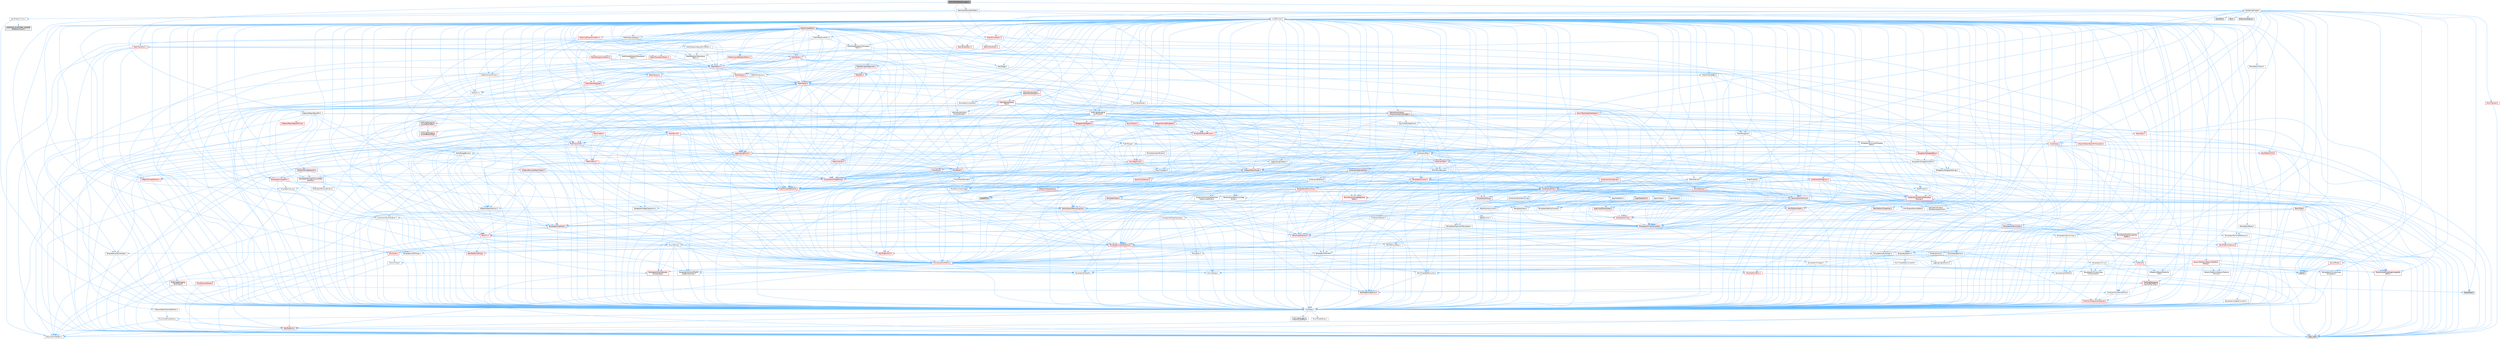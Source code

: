 digraph "ParticlePerfStatsManager.h"
{
 // INTERACTIVE_SVG=YES
 // LATEX_PDF_SIZE
  bgcolor="transparent";
  edge [fontname=Helvetica,fontsize=10,labelfontname=Helvetica,labelfontsize=10];
  node [fontname=Helvetica,fontsize=10,shape=box,height=0.2,width=0.4];
  Node1 [id="Node000001",label="ParticlePerfStatsManager.h",height=0.2,width=0.4,color="gray40", fillcolor="grey60", style="filled", fontcolor="black",tooltip=" "];
  Node1 -> Node2 [id="edge1_Node000001_Node000002",color="steelblue1",style="solid",tooltip=" "];
  Node2 [id="Node000002",label="Particles/ParticlePerfStats.h",height=0.2,width=0.4,color="grey40", fillcolor="white", style="filled",URL="$dd/df4/ParticlePerfStats_8h.html",tooltip=" "];
  Node2 -> Node3 [id="edge2_Node000002_Node000003",color="steelblue1",style="solid",tooltip=" "];
  Node3 [id="Node000003",label="Templates/Atomic.h",height=0.2,width=0.4,color="grey40", fillcolor="white", style="filled",URL="$d3/d91/Atomic_8h.html",tooltip=" "];
  Node3 -> Node4 [id="edge3_Node000003_Node000004",color="steelblue1",style="solid",tooltip=" "];
  Node4 [id="Node000004",label="HAL/ThreadSafeCounter.h",height=0.2,width=0.4,color="grey40", fillcolor="white", style="filled",URL="$dc/dc9/ThreadSafeCounter_8h.html",tooltip=" "];
  Node4 -> Node5 [id="edge4_Node000004_Node000005",color="steelblue1",style="solid",tooltip=" "];
  Node5 [id="Node000005",label="CoreTypes.h",height=0.2,width=0.4,color="grey40", fillcolor="white", style="filled",URL="$dc/dec/CoreTypes_8h.html",tooltip=" "];
  Node5 -> Node6 [id="edge5_Node000005_Node000006",color="steelblue1",style="solid",tooltip=" "];
  Node6 [id="Node000006",label="HAL/Platform.h",height=0.2,width=0.4,color="red", fillcolor="#FFF0F0", style="filled",URL="$d9/dd0/Platform_8h.html",tooltip=" "];
  Node6 -> Node9 [id="edge6_Node000006_Node000009",color="steelblue1",style="solid",tooltip=" "];
  Node9 [id="Node000009",label="type_traits",height=0.2,width=0.4,color="grey60", fillcolor="#E0E0E0", style="filled",tooltip=" "];
  Node6 -> Node10 [id="edge7_Node000006_Node000010",color="steelblue1",style="solid",tooltip=" "];
  Node10 [id="Node000010",label="PreprocessorHelpers.h",height=0.2,width=0.4,color="grey40", fillcolor="white", style="filled",URL="$db/ddb/PreprocessorHelpers_8h.html",tooltip=" "];
  Node5 -> Node16 [id="edge8_Node000005_Node000016",color="steelblue1",style="solid",tooltip=" "];
  Node16 [id="Node000016",label="ProfilingDebugging\l/UMemoryDefines.h",height=0.2,width=0.4,color="grey40", fillcolor="white", style="filled",URL="$d2/da2/UMemoryDefines_8h.html",tooltip=" "];
  Node5 -> Node17 [id="edge9_Node000005_Node000017",color="steelblue1",style="solid",tooltip=" "];
  Node17 [id="Node000017",label="Misc/CoreMiscDefines.h",height=0.2,width=0.4,color="grey40", fillcolor="white", style="filled",URL="$da/d38/CoreMiscDefines_8h.html",tooltip=" "];
  Node17 -> Node6 [id="edge10_Node000017_Node000006",color="steelblue1",style="solid",tooltip=" "];
  Node17 -> Node10 [id="edge11_Node000017_Node000010",color="steelblue1",style="solid",tooltip=" "];
  Node5 -> Node18 [id="edge12_Node000005_Node000018",color="steelblue1",style="solid",tooltip=" "];
  Node18 [id="Node000018",label="Misc/CoreDefines.h",height=0.2,width=0.4,color="grey40", fillcolor="white", style="filled",URL="$d3/dd2/CoreDefines_8h.html",tooltip=" "];
  Node4 -> Node19 [id="edge13_Node000004_Node000019",color="steelblue1",style="solid",tooltip=" "];
  Node19 [id="Node000019",label="HAL/PlatformAtomics.h",height=0.2,width=0.4,color="red", fillcolor="#FFF0F0", style="filled",URL="$d3/d36/PlatformAtomics_8h.html",tooltip=" "];
  Node19 -> Node5 [id="edge14_Node000019_Node000005",color="steelblue1",style="solid",tooltip=" "];
  Node3 -> Node22 [id="edge15_Node000003_Node000022",color="steelblue1",style="solid",tooltip=" "];
  Node22 [id="Node000022",label="HAL/ThreadSafeCounter64.h",height=0.2,width=0.4,color="grey40", fillcolor="white", style="filled",URL="$d0/d12/ThreadSafeCounter64_8h.html",tooltip=" "];
  Node22 -> Node5 [id="edge16_Node000022_Node000005",color="steelblue1",style="solid",tooltip=" "];
  Node22 -> Node4 [id="edge17_Node000022_Node000004",color="steelblue1",style="solid",tooltip=" "];
  Node3 -> Node23 [id="edge18_Node000003_Node000023",color="steelblue1",style="solid",tooltip=" "];
  Node23 [id="Node000023",label="Templates/IsIntegral.h",height=0.2,width=0.4,color="grey40", fillcolor="white", style="filled",URL="$da/d64/IsIntegral_8h.html",tooltip=" "];
  Node23 -> Node5 [id="edge19_Node000023_Node000005",color="steelblue1",style="solid",tooltip=" "];
  Node3 -> Node24 [id="edge20_Node000003_Node000024",color="steelblue1",style="solid",tooltip=" "];
  Node24 [id="Node000024",label="Templates/IsTrivial.h",height=0.2,width=0.4,color="grey40", fillcolor="white", style="filled",URL="$da/d4c/IsTrivial_8h.html",tooltip=" "];
  Node24 -> Node25 [id="edge21_Node000024_Node000025",color="steelblue1",style="solid",tooltip=" "];
  Node25 [id="Node000025",label="Templates/AndOrNot.h",height=0.2,width=0.4,color="grey40", fillcolor="white", style="filled",URL="$db/d0a/AndOrNot_8h.html",tooltip=" "];
  Node25 -> Node5 [id="edge22_Node000025_Node000005",color="steelblue1",style="solid",tooltip=" "];
  Node24 -> Node26 [id="edge23_Node000024_Node000026",color="steelblue1",style="solid",tooltip=" "];
  Node26 [id="Node000026",label="Templates/IsTriviallyCopy\lConstructible.h",height=0.2,width=0.4,color="grey40", fillcolor="white", style="filled",URL="$d3/d78/IsTriviallyCopyConstructible_8h.html",tooltip=" "];
  Node26 -> Node5 [id="edge24_Node000026_Node000005",color="steelblue1",style="solid",tooltip=" "];
  Node26 -> Node9 [id="edge25_Node000026_Node000009",color="steelblue1",style="solid",tooltip=" "];
  Node24 -> Node27 [id="edge26_Node000024_Node000027",color="steelblue1",style="solid",tooltip=" "];
  Node27 [id="Node000027",label="Templates/IsTriviallyCopy\lAssignable.h",height=0.2,width=0.4,color="grey40", fillcolor="white", style="filled",URL="$d2/df2/IsTriviallyCopyAssignable_8h.html",tooltip=" "];
  Node27 -> Node5 [id="edge27_Node000027_Node000005",color="steelblue1",style="solid",tooltip=" "];
  Node27 -> Node9 [id="edge28_Node000027_Node000009",color="steelblue1",style="solid",tooltip=" "];
  Node24 -> Node9 [id="edge29_Node000024_Node000009",color="steelblue1",style="solid",tooltip=" "];
  Node3 -> Node28 [id="edge30_Node000003_Node000028",color="steelblue1",style="solid",tooltip=" "];
  Node28 [id="Node000028",label="Traits/IntType.h",height=0.2,width=0.4,color="grey40", fillcolor="white", style="filled",URL="$d7/deb/IntType_8h.html",tooltip=" "];
  Node28 -> Node6 [id="edge31_Node000028_Node000006",color="steelblue1",style="solid",tooltip=" "];
  Node3 -> Node29 [id="edge32_Node000003_Node000029",color="steelblue1",style="solid",tooltip=" "];
  Node29 [id="Node000029",label="atomic",height=0.2,width=0.4,color="grey60", fillcolor="#E0E0E0", style="filled",tooltip=" "];
  Node2 -> Node30 [id="edge33_Node000002_Node000030",color="steelblue1",style="solid",tooltip=" "];
  Node30 [id="Node000030",label="CoreMinimal.h",height=0.2,width=0.4,color="grey40", fillcolor="white", style="filled",URL="$d7/d67/CoreMinimal_8h.html",tooltip=" "];
  Node30 -> Node5 [id="edge34_Node000030_Node000005",color="steelblue1",style="solid",tooltip=" "];
  Node30 -> Node31 [id="edge35_Node000030_Node000031",color="steelblue1",style="solid",tooltip=" "];
  Node31 [id="Node000031",label="CoreFwd.h",height=0.2,width=0.4,color="red", fillcolor="#FFF0F0", style="filled",URL="$d1/d1e/CoreFwd_8h.html",tooltip=" "];
  Node31 -> Node5 [id="edge36_Node000031_Node000005",color="steelblue1",style="solid",tooltip=" "];
  Node31 -> Node32 [id="edge37_Node000031_Node000032",color="steelblue1",style="solid",tooltip=" "];
  Node32 [id="Node000032",label="Containers/ContainersFwd.h",height=0.2,width=0.4,color="grey40", fillcolor="white", style="filled",URL="$d4/d0a/ContainersFwd_8h.html",tooltip=" "];
  Node32 -> Node6 [id="edge38_Node000032_Node000006",color="steelblue1",style="solid",tooltip=" "];
  Node32 -> Node5 [id="edge39_Node000032_Node000005",color="steelblue1",style="solid",tooltip=" "];
  Node32 -> Node33 [id="edge40_Node000032_Node000033",color="steelblue1",style="solid",tooltip=" "];
  Node33 [id="Node000033",label="Traits/IsContiguousContainer.h",height=0.2,width=0.4,color="red", fillcolor="#FFF0F0", style="filled",URL="$d5/d3c/IsContiguousContainer_8h.html",tooltip=" "];
  Node33 -> Node5 [id="edge41_Node000033_Node000005",color="steelblue1",style="solid",tooltip=" "];
  Node31 -> Node37 [id="edge42_Node000031_Node000037",color="steelblue1",style="solid",tooltip=" "];
  Node37 [id="Node000037",label="UObject/UObjectHierarchy\lFwd.h",height=0.2,width=0.4,color="grey40", fillcolor="white", style="filled",URL="$d3/d13/UObjectHierarchyFwd_8h.html",tooltip=" "];
  Node30 -> Node37 [id="edge43_Node000030_Node000037",color="steelblue1",style="solid",tooltip=" "];
  Node30 -> Node32 [id="edge44_Node000030_Node000032",color="steelblue1",style="solid",tooltip=" "];
  Node30 -> Node38 [id="edge45_Node000030_Node000038",color="steelblue1",style="solid",tooltip=" "];
  Node38 [id="Node000038",label="Misc/VarArgs.h",height=0.2,width=0.4,color="grey40", fillcolor="white", style="filled",URL="$d5/d6f/VarArgs_8h.html",tooltip=" "];
  Node38 -> Node5 [id="edge46_Node000038_Node000005",color="steelblue1",style="solid",tooltip=" "];
  Node30 -> Node39 [id="edge47_Node000030_Node000039",color="steelblue1",style="solid",tooltip=" "];
  Node39 [id="Node000039",label="Logging/LogVerbosity.h",height=0.2,width=0.4,color="grey40", fillcolor="white", style="filled",URL="$d2/d8f/LogVerbosity_8h.html",tooltip=" "];
  Node39 -> Node5 [id="edge48_Node000039_Node000005",color="steelblue1",style="solid",tooltip=" "];
  Node30 -> Node40 [id="edge49_Node000030_Node000040",color="steelblue1",style="solid",tooltip=" "];
  Node40 [id="Node000040",label="Misc/OutputDevice.h",height=0.2,width=0.4,color="grey40", fillcolor="white", style="filled",URL="$d7/d32/OutputDevice_8h.html",tooltip=" "];
  Node40 -> Node31 [id="edge50_Node000040_Node000031",color="steelblue1",style="solid",tooltip=" "];
  Node40 -> Node5 [id="edge51_Node000040_Node000005",color="steelblue1",style="solid",tooltip=" "];
  Node40 -> Node39 [id="edge52_Node000040_Node000039",color="steelblue1",style="solid",tooltip=" "];
  Node40 -> Node38 [id="edge53_Node000040_Node000038",color="steelblue1",style="solid",tooltip=" "];
  Node40 -> Node41 [id="edge54_Node000040_Node000041",color="steelblue1",style="solid",tooltip=" "];
  Node41 [id="Node000041",label="Templates/IsArrayOrRefOf\lTypeByPredicate.h",height=0.2,width=0.4,color="grey40", fillcolor="white", style="filled",URL="$d6/da1/IsArrayOrRefOfTypeByPredicate_8h.html",tooltip=" "];
  Node41 -> Node5 [id="edge55_Node000041_Node000005",color="steelblue1",style="solid",tooltip=" "];
  Node40 -> Node42 [id="edge56_Node000040_Node000042",color="steelblue1",style="solid",tooltip=" "];
  Node42 [id="Node000042",label="Templates/IsValidVariadic\lFunctionArg.h",height=0.2,width=0.4,color="red", fillcolor="#FFF0F0", style="filled",URL="$d0/dc8/IsValidVariadicFunctionArg_8h.html",tooltip=" "];
  Node42 -> Node5 [id="edge57_Node000042_Node000005",color="steelblue1",style="solid",tooltip=" "];
  Node42 -> Node9 [id="edge58_Node000042_Node000009",color="steelblue1",style="solid",tooltip=" "];
  Node40 -> Node44 [id="edge59_Node000040_Node000044",color="steelblue1",style="solid",tooltip=" "];
  Node44 [id="Node000044",label="Traits/IsCharEncodingCompatible\lWith.h",height=0.2,width=0.4,color="red", fillcolor="#FFF0F0", style="filled",URL="$df/dd1/IsCharEncodingCompatibleWith_8h.html",tooltip=" "];
  Node44 -> Node9 [id="edge60_Node000044_Node000009",color="steelblue1",style="solid",tooltip=" "];
  Node30 -> Node46 [id="edge61_Node000030_Node000046",color="steelblue1",style="solid",tooltip=" "];
  Node46 [id="Node000046",label="HAL/PlatformCrt.h",height=0.2,width=0.4,color="red", fillcolor="#FFF0F0", style="filled",URL="$d8/d75/PlatformCrt_8h.html",tooltip=" "];
  Node30 -> Node56 [id="edge62_Node000030_Node000056",color="steelblue1",style="solid",tooltip=" "];
  Node56 [id="Node000056",label="HAL/PlatformMisc.h",height=0.2,width=0.4,color="red", fillcolor="#FFF0F0", style="filled",URL="$d0/df5/PlatformMisc_8h.html",tooltip=" "];
  Node56 -> Node5 [id="edge63_Node000056_Node000005",color="steelblue1",style="solid",tooltip=" "];
  Node56 -> Node67 [id="edge64_Node000056_Node000067",color="steelblue1",style="solid",tooltip=" "];
  Node67 [id="Node000067",label="ProfilingDebugging\l/CpuProfilerTrace.h",height=0.2,width=0.4,color="red", fillcolor="#FFF0F0", style="filled",URL="$da/dcb/CpuProfilerTrace_8h.html",tooltip=" "];
  Node67 -> Node5 [id="edge65_Node000067_Node000005",color="steelblue1",style="solid",tooltip=" "];
  Node67 -> Node32 [id="edge66_Node000067_Node000032",color="steelblue1",style="solid",tooltip=" "];
  Node67 -> Node19 [id="edge67_Node000067_Node000019",color="steelblue1",style="solid",tooltip=" "];
  Node67 -> Node10 [id="edge68_Node000067_Node000010",color="steelblue1",style="solid",tooltip=" "];
  Node67 -> Node71 [id="edge69_Node000067_Node000071",color="steelblue1",style="solid",tooltip=" "];
  Node71 [id="Node000071",label="Trace/Trace.h",height=0.2,width=0.4,color="grey60", fillcolor="#E0E0E0", style="filled",tooltip=" "];
  Node30 -> Node72 [id="edge70_Node000030_Node000072",color="steelblue1",style="solid",tooltip=" "];
  Node72 [id="Node000072",label="Misc/AssertionMacros.h",height=0.2,width=0.4,color="red", fillcolor="#FFF0F0", style="filled",URL="$d0/dfa/AssertionMacros_8h.html",tooltip=" "];
  Node72 -> Node5 [id="edge71_Node000072_Node000005",color="steelblue1",style="solid",tooltip=" "];
  Node72 -> Node6 [id="edge72_Node000072_Node000006",color="steelblue1",style="solid",tooltip=" "];
  Node72 -> Node56 [id="edge73_Node000072_Node000056",color="steelblue1",style="solid",tooltip=" "];
  Node72 -> Node10 [id="edge74_Node000072_Node000010",color="steelblue1",style="solid",tooltip=" "];
  Node72 -> Node73 [id="edge75_Node000072_Node000073",color="steelblue1",style="solid",tooltip=" "];
  Node73 [id="Node000073",label="Templates/EnableIf.h",height=0.2,width=0.4,color="grey40", fillcolor="white", style="filled",URL="$d7/d60/EnableIf_8h.html",tooltip=" "];
  Node73 -> Node5 [id="edge76_Node000073_Node000005",color="steelblue1",style="solid",tooltip=" "];
  Node72 -> Node41 [id="edge77_Node000072_Node000041",color="steelblue1",style="solid",tooltip=" "];
  Node72 -> Node42 [id="edge78_Node000072_Node000042",color="steelblue1",style="solid",tooltip=" "];
  Node72 -> Node44 [id="edge79_Node000072_Node000044",color="steelblue1",style="solid",tooltip=" "];
  Node72 -> Node38 [id="edge80_Node000072_Node000038",color="steelblue1",style="solid",tooltip=" "];
  Node72 -> Node29 [id="edge81_Node000072_Node000029",color="steelblue1",style="solid",tooltip=" "];
  Node30 -> Node80 [id="edge82_Node000030_Node000080",color="steelblue1",style="solid",tooltip=" "];
  Node80 [id="Node000080",label="Templates/IsPointer.h",height=0.2,width=0.4,color="grey40", fillcolor="white", style="filled",URL="$d7/d05/IsPointer_8h.html",tooltip=" "];
  Node80 -> Node5 [id="edge83_Node000080_Node000005",color="steelblue1",style="solid",tooltip=" "];
  Node30 -> Node81 [id="edge84_Node000030_Node000081",color="steelblue1",style="solid",tooltip=" "];
  Node81 [id="Node000081",label="HAL/PlatformMemory.h",height=0.2,width=0.4,color="red", fillcolor="#FFF0F0", style="filled",URL="$de/d68/PlatformMemory_8h.html",tooltip=" "];
  Node81 -> Node5 [id="edge85_Node000081_Node000005",color="steelblue1",style="solid",tooltip=" "];
  Node30 -> Node19 [id="edge86_Node000030_Node000019",color="steelblue1",style="solid",tooltip=" "];
  Node30 -> Node86 [id="edge87_Node000030_Node000086",color="steelblue1",style="solid",tooltip=" "];
  Node86 [id="Node000086",label="Misc/Exec.h",height=0.2,width=0.4,color="grey40", fillcolor="white", style="filled",URL="$de/ddb/Exec_8h.html",tooltip=" "];
  Node86 -> Node5 [id="edge88_Node000086_Node000005",color="steelblue1",style="solid",tooltip=" "];
  Node86 -> Node72 [id="edge89_Node000086_Node000072",color="steelblue1",style="solid",tooltip=" "];
  Node30 -> Node87 [id="edge90_Node000030_Node000087",color="steelblue1",style="solid",tooltip=" "];
  Node87 [id="Node000087",label="HAL/MemoryBase.h",height=0.2,width=0.4,color="grey40", fillcolor="white", style="filled",URL="$d6/d9f/MemoryBase_8h.html",tooltip=" "];
  Node87 -> Node5 [id="edge91_Node000087_Node000005",color="steelblue1",style="solid",tooltip=" "];
  Node87 -> Node19 [id="edge92_Node000087_Node000019",color="steelblue1",style="solid",tooltip=" "];
  Node87 -> Node46 [id="edge93_Node000087_Node000046",color="steelblue1",style="solid",tooltip=" "];
  Node87 -> Node86 [id="edge94_Node000087_Node000086",color="steelblue1",style="solid",tooltip=" "];
  Node87 -> Node40 [id="edge95_Node000087_Node000040",color="steelblue1",style="solid",tooltip=" "];
  Node87 -> Node3 [id="edge96_Node000087_Node000003",color="steelblue1",style="solid",tooltip=" "];
  Node30 -> Node88 [id="edge97_Node000030_Node000088",color="steelblue1",style="solid",tooltip=" "];
  Node88 [id="Node000088",label="HAL/UnrealMemory.h",height=0.2,width=0.4,color="red", fillcolor="#FFF0F0", style="filled",URL="$d9/d96/UnrealMemory_8h.html",tooltip=" "];
  Node88 -> Node5 [id="edge98_Node000088_Node000005",color="steelblue1",style="solid",tooltip=" "];
  Node88 -> Node87 [id="edge99_Node000088_Node000087",color="steelblue1",style="solid",tooltip=" "];
  Node88 -> Node81 [id="edge100_Node000088_Node000081",color="steelblue1",style="solid",tooltip=" "];
  Node88 -> Node80 [id="edge101_Node000088_Node000080",color="steelblue1",style="solid",tooltip=" "];
  Node30 -> Node90 [id="edge102_Node000030_Node000090",color="steelblue1",style="solid",tooltip=" "];
  Node90 [id="Node000090",label="Templates/IsArithmetic.h",height=0.2,width=0.4,color="grey40", fillcolor="white", style="filled",URL="$d2/d5d/IsArithmetic_8h.html",tooltip=" "];
  Node90 -> Node5 [id="edge103_Node000090_Node000005",color="steelblue1",style="solid",tooltip=" "];
  Node30 -> Node25 [id="edge104_Node000030_Node000025",color="steelblue1",style="solid",tooltip=" "];
  Node30 -> Node91 [id="edge105_Node000030_Node000091",color="steelblue1",style="solid",tooltip=" "];
  Node91 [id="Node000091",label="Templates/IsPODType.h",height=0.2,width=0.4,color="grey40", fillcolor="white", style="filled",URL="$d7/db1/IsPODType_8h.html",tooltip=" "];
  Node91 -> Node5 [id="edge106_Node000091_Node000005",color="steelblue1",style="solid",tooltip=" "];
  Node30 -> Node92 [id="edge107_Node000030_Node000092",color="steelblue1",style="solid",tooltip=" "];
  Node92 [id="Node000092",label="Templates/IsUECoreType.h",height=0.2,width=0.4,color="grey40", fillcolor="white", style="filled",URL="$d1/db8/IsUECoreType_8h.html",tooltip=" "];
  Node92 -> Node5 [id="edge108_Node000092_Node000005",color="steelblue1",style="solid",tooltip=" "];
  Node92 -> Node9 [id="edge109_Node000092_Node000009",color="steelblue1",style="solid",tooltip=" "];
  Node30 -> Node26 [id="edge110_Node000030_Node000026",color="steelblue1",style="solid",tooltip=" "];
  Node30 -> Node93 [id="edge111_Node000030_Node000093",color="steelblue1",style="solid",tooltip=" "];
  Node93 [id="Node000093",label="Templates/UnrealTypeTraits.h",height=0.2,width=0.4,color="red", fillcolor="#FFF0F0", style="filled",URL="$d2/d2d/UnrealTypeTraits_8h.html",tooltip=" "];
  Node93 -> Node5 [id="edge112_Node000093_Node000005",color="steelblue1",style="solid",tooltip=" "];
  Node93 -> Node80 [id="edge113_Node000093_Node000080",color="steelblue1",style="solid",tooltip=" "];
  Node93 -> Node72 [id="edge114_Node000093_Node000072",color="steelblue1",style="solid",tooltip=" "];
  Node93 -> Node25 [id="edge115_Node000093_Node000025",color="steelblue1",style="solid",tooltip=" "];
  Node93 -> Node73 [id="edge116_Node000093_Node000073",color="steelblue1",style="solid",tooltip=" "];
  Node93 -> Node90 [id="edge117_Node000093_Node000090",color="steelblue1",style="solid",tooltip=" "];
  Node93 -> Node91 [id="edge118_Node000093_Node000091",color="steelblue1",style="solid",tooltip=" "];
  Node93 -> Node92 [id="edge119_Node000093_Node000092",color="steelblue1",style="solid",tooltip=" "];
  Node93 -> Node26 [id="edge120_Node000093_Node000026",color="steelblue1",style="solid",tooltip=" "];
  Node30 -> Node73 [id="edge121_Node000030_Node000073",color="steelblue1",style="solid",tooltip=" "];
  Node30 -> Node95 [id="edge122_Node000030_Node000095",color="steelblue1",style="solid",tooltip=" "];
  Node95 [id="Node000095",label="Templates/RemoveReference.h",height=0.2,width=0.4,color="grey40", fillcolor="white", style="filled",URL="$da/dbe/RemoveReference_8h.html",tooltip=" "];
  Node95 -> Node5 [id="edge123_Node000095_Node000005",color="steelblue1",style="solid",tooltip=" "];
  Node30 -> Node96 [id="edge124_Node000030_Node000096",color="steelblue1",style="solid",tooltip=" "];
  Node96 [id="Node000096",label="Templates/IntegralConstant.h",height=0.2,width=0.4,color="grey40", fillcolor="white", style="filled",URL="$db/d1b/IntegralConstant_8h.html",tooltip=" "];
  Node96 -> Node5 [id="edge125_Node000096_Node000005",color="steelblue1",style="solid",tooltip=" "];
  Node30 -> Node97 [id="edge126_Node000030_Node000097",color="steelblue1",style="solid",tooltip=" "];
  Node97 [id="Node000097",label="Templates/IsClass.h",height=0.2,width=0.4,color="grey40", fillcolor="white", style="filled",URL="$db/dcb/IsClass_8h.html",tooltip=" "];
  Node97 -> Node5 [id="edge127_Node000097_Node000005",color="steelblue1",style="solid",tooltip=" "];
  Node30 -> Node98 [id="edge128_Node000030_Node000098",color="steelblue1",style="solid",tooltip=" "];
  Node98 [id="Node000098",label="Templates/TypeCompatible\lBytes.h",height=0.2,width=0.4,color="red", fillcolor="#FFF0F0", style="filled",URL="$df/d0a/TypeCompatibleBytes_8h.html",tooltip=" "];
  Node98 -> Node5 [id="edge129_Node000098_Node000005",color="steelblue1",style="solid",tooltip=" "];
  Node98 -> Node9 [id="edge130_Node000098_Node000009",color="steelblue1",style="solid",tooltip=" "];
  Node30 -> Node33 [id="edge131_Node000030_Node000033",color="steelblue1",style="solid",tooltip=" "];
  Node30 -> Node99 [id="edge132_Node000030_Node000099",color="steelblue1",style="solid",tooltip=" "];
  Node99 [id="Node000099",label="Templates/UnrealTemplate.h",height=0.2,width=0.4,color="red", fillcolor="#FFF0F0", style="filled",URL="$d4/d24/UnrealTemplate_8h.html",tooltip=" "];
  Node99 -> Node5 [id="edge133_Node000099_Node000005",color="steelblue1",style="solid",tooltip=" "];
  Node99 -> Node80 [id="edge134_Node000099_Node000080",color="steelblue1",style="solid",tooltip=" "];
  Node99 -> Node88 [id="edge135_Node000099_Node000088",color="steelblue1",style="solid",tooltip=" "];
  Node99 -> Node93 [id="edge136_Node000099_Node000093",color="steelblue1",style="solid",tooltip=" "];
  Node99 -> Node95 [id="edge137_Node000099_Node000095",color="steelblue1",style="solid",tooltip=" "];
  Node99 -> Node98 [id="edge138_Node000099_Node000098",color="steelblue1",style="solid",tooltip=" "];
  Node99 -> Node33 [id="edge139_Node000099_Node000033",color="steelblue1",style="solid",tooltip=" "];
  Node99 -> Node9 [id="edge140_Node000099_Node000009",color="steelblue1",style="solid",tooltip=" "];
  Node30 -> Node61 [id="edge141_Node000030_Node000061",color="steelblue1",style="solid",tooltip=" "];
  Node61 [id="Node000061",label="Math/NumericLimits.h",height=0.2,width=0.4,color="grey40", fillcolor="white", style="filled",URL="$df/d1b/NumericLimits_8h.html",tooltip=" "];
  Node61 -> Node5 [id="edge142_Node000061_Node000005",color="steelblue1",style="solid",tooltip=" "];
  Node30 -> Node103 [id="edge143_Node000030_Node000103",color="steelblue1",style="solid",tooltip=" "];
  Node103 [id="Node000103",label="HAL/PlatformMath.h",height=0.2,width=0.4,color="red", fillcolor="#FFF0F0", style="filled",URL="$dc/d53/PlatformMath_8h.html",tooltip=" "];
  Node103 -> Node5 [id="edge144_Node000103_Node000005",color="steelblue1",style="solid",tooltip=" "];
  Node30 -> Node27 [id="edge145_Node000030_Node000027",color="steelblue1",style="solid",tooltip=" "];
  Node30 -> Node111 [id="edge146_Node000030_Node000111",color="steelblue1",style="solid",tooltip=" "];
  Node111 [id="Node000111",label="Templates/MemoryOps.h",height=0.2,width=0.4,color="red", fillcolor="#FFF0F0", style="filled",URL="$db/dea/MemoryOps_8h.html",tooltip=" "];
  Node111 -> Node5 [id="edge147_Node000111_Node000005",color="steelblue1",style="solid",tooltip=" "];
  Node111 -> Node88 [id="edge148_Node000111_Node000088",color="steelblue1",style="solid",tooltip=" "];
  Node111 -> Node27 [id="edge149_Node000111_Node000027",color="steelblue1",style="solid",tooltip=" "];
  Node111 -> Node26 [id="edge150_Node000111_Node000026",color="steelblue1",style="solid",tooltip=" "];
  Node111 -> Node93 [id="edge151_Node000111_Node000093",color="steelblue1",style="solid",tooltip=" "];
  Node111 -> Node9 [id="edge152_Node000111_Node000009",color="steelblue1",style="solid",tooltip=" "];
  Node30 -> Node112 [id="edge153_Node000030_Node000112",color="steelblue1",style="solid",tooltip=" "];
  Node112 [id="Node000112",label="Containers/ContainerAllocation\lPolicies.h",height=0.2,width=0.4,color="red", fillcolor="#FFF0F0", style="filled",URL="$d7/dff/ContainerAllocationPolicies_8h.html",tooltip=" "];
  Node112 -> Node5 [id="edge154_Node000112_Node000005",color="steelblue1",style="solid",tooltip=" "];
  Node112 -> Node112 [id="edge155_Node000112_Node000112",color="steelblue1",style="solid",tooltip=" "];
  Node112 -> Node103 [id="edge156_Node000112_Node000103",color="steelblue1",style="solid",tooltip=" "];
  Node112 -> Node88 [id="edge157_Node000112_Node000088",color="steelblue1",style="solid",tooltip=" "];
  Node112 -> Node61 [id="edge158_Node000112_Node000061",color="steelblue1",style="solid",tooltip=" "];
  Node112 -> Node72 [id="edge159_Node000112_Node000072",color="steelblue1",style="solid",tooltip=" "];
  Node112 -> Node111 [id="edge160_Node000112_Node000111",color="steelblue1",style="solid",tooltip=" "];
  Node112 -> Node98 [id="edge161_Node000112_Node000098",color="steelblue1",style="solid",tooltip=" "];
  Node112 -> Node9 [id="edge162_Node000112_Node000009",color="steelblue1",style="solid",tooltip=" "];
  Node30 -> Node115 [id="edge163_Node000030_Node000115",color="steelblue1",style="solid",tooltip=" "];
  Node115 [id="Node000115",label="Templates/IsEnumClass.h",height=0.2,width=0.4,color="grey40", fillcolor="white", style="filled",URL="$d7/d15/IsEnumClass_8h.html",tooltip=" "];
  Node115 -> Node5 [id="edge164_Node000115_Node000005",color="steelblue1",style="solid",tooltip=" "];
  Node115 -> Node25 [id="edge165_Node000115_Node000025",color="steelblue1",style="solid",tooltip=" "];
  Node30 -> Node116 [id="edge166_Node000030_Node000116",color="steelblue1",style="solid",tooltip=" "];
  Node116 [id="Node000116",label="HAL/PlatformProperties.h",height=0.2,width=0.4,color="red", fillcolor="#FFF0F0", style="filled",URL="$d9/db0/PlatformProperties_8h.html",tooltip=" "];
  Node116 -> Node5 [id="edge167_Node000116_Node000005",color="steelblue1",style="solid",tooltip=" "];
  Node30 -> Node119 [id="edge168_Node000030_Node000119",color="steelblue1",style="solid",tooltip=" "];
  Node119 [id="Node000119",label="Misc/EngineVersionBase.h",height=0.2,width=0.4,color="grey40", fillcolor="white", style="filled",URL="$d5/d2b/EngineVersionBase_8h.html",tooltip=" "];
  Node119 -> Node5 [id="edge169_Node000119_Node000005",color="steelblue1",style="solid",tooltip=" "];
  Node30 -> Node120 [id="edge170_Node000030_Node000120",color="steelblue1",style="solid",tooltip=" "];
  Node120 [id="Node000120",label="Internationalization\l/TextNamespaceFwd.h",height=0.2,width=0.4,color="grey40", fillcolor="white", style="filled",URL="$d8/d97/TextNamespaceFwd_8h.html",tooltip=" "];
  Node120 -> Node5 [id="edge171_Node000120_Node000005",color="steelblue1",style="solid",tooltip=" "];
  Node30 -> Node121 [id="edge172_Node000030_Node000121",color="steelblue1",style="solid",tooltip=" "];
  Node121 [id="Node000121",label="Serialization/Archive.h",height=0.2,width=0.4,color="red", fillcolor="#FFF0F0", style="filled",URL="$d7/d3b/Archive_8h.html",tooltip=" "];
  Node121 -> Node31 [id="edge173_Node000121_Node000031",color="steelblue1",style="solid",tooltip=" "];
  Node121 -> Node5 [id="edge174_Node000121_Node000005",color="steelblue1",style="solid",tooltip=" "];
  Node121 -> Node116 [id="edge175_Node000121_Node000116",color="steelblue1",style="solid",tooltip=" "];
  Node121 -> Node120 [id="edge176_Node000121_Node000120",color="steelblue1",style="solid",tooltip=" "];
  Node121 -> Node72 [id="edge177_Node000121_Node000072",color="steelblue1",style="solid",tooltip=" "];
  Node121 -> Node119 [id="edge178_Node000121_Node000119",color="steelblue1",style="solid",tooltip=" "];
  Node121 -> Node38 [id="edge179_Node000121_Node000038",color="steelblue1",style="solid",tooltip=" "];
  Node121 -> Node73 [id="edge180_Node000121_Node000073",color="steelblue1",style="solid",tooltip=" "];
  Node121 -> Node41 [id="edge181_Node000121_Node000041",color="steelblue1",style="solid",tooltip=" "];
  Node121 -> Node115 [id="edge182_Node000121_Node000115",color="steelblue1",style="solid",tooltip=" "];
  Node121 -> Node42 [id="edge183_Node000121_Node000042",color="steelblue1",style="solid",tooltip=" "];
  Node121 -> Node99 [id="edge184_Node000121_Node000099",color="steelblue1",style="solid",tooltip=" "];
  Node121 -> Node44 [id="edge185_Node000121_Node000044",color="steelblue1",style="solid",tooltip=" "];
  Node121 -> Node124 [id="edge186_Node000121_Node000124",color="steelblue1",style="solid",tooltip=" "];
  Node124 [id="Node000124",label="UObject/ObjectVersion.h",height=0.2,width=0.4,color="grey40", fillcolor="white", style="filled",URL="$da/d63/ObjectVersion_8h.html",tooltip=" "];
  Node124 -> Node5 [id="edge187_Node000124_Node000005",color="steelblue1",style="solid",tooltip=" "];
  Node30 -> Node125 [id="edge188_Node000030_Node000125",color="steelblue1",style="solid",tooltip=" "];
  Node125 [id="Node000125",label="Templates/Less.h",height=0.2,width=0.4,color="grey40", fillcolor="white", style="filled",URL="$de/dc8/Less_8h.html",tooltip=" "];
  Node125 -> Node5 [id="edge189_Node000125_Node000005",color="steelblue1",style="solid",tooltip=" "];
  Node125 -> Node99 [id="edge190_Node000125_Node000099",color="steelblue1",style="solid",tooltip=" "];
  Node30 -> Node126 [id="edge191_Node000030_Node000126",color="steelblue1",style="solid",tooltip=" "];
  Node126 [id="Node000126",label="Templates/Sorting.h",height=0.2,width=0.4,color="red", fillcolor="#FFF0F0", style="filled",URL="$d3/d9e/Sorting_8h.html",tooltip=" "];
  Node126 -> Node5 [id="edge192_Node000126_Node000005",color="steelblue1",style="solid",tooltip=" "];
  Node126 -> Node103 [id="edge193_Node000126_Node000103",color="steelblue1",style="solid",tooltip=" "];
  Node126 -> Node125 [id="edge194_Node000126_Node000125",color="steelblue1",style="solid",tooltip=" "];
  Node30 -> Node137 [id="edge195_Node000030_Node000137",color="steelblue1",style="solid",tooltip=" "];
  Node137 [id="Node000137",label="Misc/Char.h",height=0.2,width=0.4,color="red", fillcolor="#FFF0F0", style="filled",URL="$d0/d58/Char_8h.html",tooltip=" "];
  Node137 -> Node5 [id="edge196_Node000137_Node000005",color="steelblue1",style="solid",tooltip=" "];
  Node137 -> Node28 [id="edge197_Node000137_Node000028",color="steelblue1",style="solid",tooltip=" "];
  Node137 -> Node9 [id="edge198_Node000137_Node000009",color="steelblue1",style="solid",tooltip=" "];
  Node30 -> Node140 [id="edge199_Node000030_Node000140",color="steelblue1",style="solid",tooltip=" "];
  Node140 [id="Node000140",label="GenericPlatform/GenericPlatform\lStricmp.h",height=0.2,width=0.4,color="grey40", fillcolor="white", style="filled",URL="$d2/d86/GenericPlatformStricmp_8h.html",tooltip=" "];
  Node140 -> Node5 [id="edge200_Node000140_Node000005",color="steelblue1",style="solid",tooltip=" "];
  Node30 -> Node141 [id="edge201_Node000030_Node000141",color="steelblue1",style="solid",tooltip=" "];
  Node141 [id="Node000141",label="GenericPlatform/GenericPlatform\lString.h",height=0.2,width=0.4,color="red", fillcolor="#FFF0F0", style="filled",URL="$dd/d20/GenericPlatformString_8h.html",tooltip=" "];
  Node141 -> Node5 [id="edge202_Node000141_Node000005",color="steelblue1",style="solid",tooltip=" "];
  Node141 -> Node140 [id="edge203_Node000141_Node000140",color="steelblue1",style="solid",tooltip=" "];
  Node141 -> Node73 [id="edge204_Node000141_Node000073",color="steelblue1",style="solid",tooltip=" "];
  Node141 -> Node44 [id="edge205_Node000141_Node000044",color="steelblue1",style="solid",tooltip=" "];
  Node141 -> Node9 [id="edge206_Node000141_Node000009",color="steelblue1",style="solid",tooltip=" "];
  Node30 -> Node83 [id="edge207_Node000030_Node000083",color="steelblue1",style="solid",tooltip=" "];
  Node83 [id="Node000083",label="HAL/PlatformString.h",height=0.2,width=0.4,color="red", fillcolor="#FFF0F0", style="filled",URL="$db/db5/PlatformString_8h.html",tooltip=" "];
  Node83 -> Node5 [id="edge208_Node000083_Node000005",color="steelblue1",style="solid",tooltip=" "];
  Node30 -> Node144 [id="edge209_Node000030_Node000144",color="steelblue1",style="solid",tooltip=" "];
  Node144 [id="Node000144",label="Misc/CString.h",height=0.2,width=0.4,color="grey40", fillcolor="white", style="filled",URL="$d2/d49/CString_8h.html",tooltip=" "];
  Node144 -> Node5 [id="edge210_Node000144_Node000005",color="steelblue1",style="solid",tooltip=" "];
  Node144 -> Node46 [id="edge211_Node000144_Node000046",color="steelblue1",style="solid",tooltip=" "];
  Node144 -> Node83 [id="edge212_Node000144_Node000083",color="steelblue1",style="solid",tooltip=" "];
  Node144 -> Node72 [id="edge213_Node000144_Node000072",color="steelblue1",style="solid",tooltip=" "];
  Node144 -> Node137 [id="edge214_Node000144_Node000137",color="steelblue1",style="solid",tooltip=" "];
  Node144 -> Node38 [id="edge215_Node000144_Node000038",color="steelblue1",style="solid",tooltip=" "];
  Node144 -> Node41 [id="edge216_Node000144_Node000041",color="steelblue1",style="solid",tooltip=" "];
  Node144 -> Node42 [id="edge217_Node000144_Node000042",color="steelblue1",style="solid",tooltip=" "];
  Node144 -> Node44 [id="edge218_Node000144_Node000044",color="steelblue1",style="solid",tooltip=" "];
  Node30 -> Node145 [id="edge219_Node000030_Node000145",color="steelblue1",style="solid",tooltip=" "];
  Node145 [id="Node000145",label="Misc/Crc.h",height=0.2,width=0.4,color="red", fillcolor="#FFF0F0", style="filled",URL="$d4/dd2/Crc_8h.html",tooltip=" "];
  Node145 -> Node5 [id="edge220_Node000145_Node000005",color="steelblue1",style="solid",tooltip=" "];
  Node145 -> Node83 [id="edge221_Node000145_Node000083",color="steelblue1",style="solid",tooltip=" "];
  Node145 -> Node72 [id="edge222_Node000145_Node000072",color="steelblue1",style="solid",tooltip=" "];
  Node145 -> Node144 [id="edge223_Node000145_Node000144",color="steelblue1",style="solid",tooltip=" "];
  Node145 -> Node137 [id="edge224_Node000145_Node000137",color="steelblue1",style="solid",tooltip=" "];
  Node145 -> Node93 [id="edge225_Node000145_Node000093",color="steelblue1",style="solid",tooltip=" "];
  Node30 -> Node136 [id="edge226_Node000030_Node000136",color="steelblue1",style="solid",tooltip=" "];
  Node136 [id="Node000136",label="Math/UnrealMathUtility.h",height=0.2,width=0.4,color="red", fillcolor="#FFF0F0", style="filled",URL="$db/db8/UnrealMathUtility_8h.html",tooltip=" "];
  Node136 -> Node5 [id="edge227_Node000136_Node000005",color="steelblue1",style="solid",tooltip=" "];
  Node136 -> Node72 [id="edge228_Node000136_Node000072",color="steelblue1",style="solid",tooltip=" "];
  Node136 -> Node103 [id="edge229_Node000136_Node000103",color="steelblue1",style="solid",tooltip=" "];
  Node30 -> Node146 [id="edge230_Node000030_Node000146",color="steelblue1",style="solid",tooltip=" "];
  Node146 [id="Node000146",label="Containers/UnrealString.h",height=0.2,width=0.4,color="red", fillcolor="#FFF0F0", style="filled",URL="$d5/dba/UnrealString_8h.html",tooltip=" "];
  Node30 -> Node150 [id="edge231_Node000030_Node000150",color="steelblue1",style="solid",tooltip=" "];
  Node150 [id="Node000150",label="Containers/Array.h",height=0.2,width=0.4,color="red", fillcolor="#FFF0F0", style="filled",URL="$df/dd0/Array_8h.html",tooltip=" "];
  Node150 -> Node5 [id="edge232_Node000150_Node000005",color="steelblue1",style="solid",tooltip=" "];
  Node150 -> Node72 [id="edge233_Node000150_Node000072",color="steelblue1",style="solid",tooltip=" "];
  Node150 -> Node151 [id="edge234_Node000150_Node000151",color="steelblue1",style="solid",tooltip=" "];
  Node151 [id="Node000151",label="Misc/IntrusiveUnsetOptional\lState.h",height=0.2,width=0.4,color="red", fillcolor="#FFF0F0", style="filled",URL="$d2/d0a/IntrusiveUnsetOptionalState_8h.html",tooltip=" "];
  Node150 -> Node153 [id="edge235_Node000150_Node000153",color="steelblue1",style="solid",tooltip=" "];
  Node153 [id="Node000153",label="Misc/ReverseIterate.h",height=0.2,width=0.4,color="red", fillcolor="#FFF0F0", style="filled",URL="$db/de3/ReverseIterate_8h.html",tooltip=" "];
  Node153 -> Node6 [id="edge236_Node000153_Node000006",color="steelblue1",style="solid",tooltip=" "];
  Node150 -> Node88 [id="edge237_Node000150_Node000088",color="steelblue1",style="solid",tooltip=" "];
  Node150 -> Node93 [id="edge238_Node000150_Node000093",color="steelblue1",style="solid",tooltip=" "];
  Node150 -> Node99 [id="edge239_Node000150_Node000099",color="steelblue1",style="solid",tooltip=" "];
  Node150 -> Node155 [id="edge240_Node000150_Node000155",color="steelblue1",style="solid",tooltip=" "];
  Node155 [id="Node000155",label="Containers/AllowShrinking.h",height=0.2,width=0.4,color="grey40", fillcolor="white", style="filled",URL="$d7/d1a/AllowShrinking_8h.html",tooltip=" "];
  Node155 -> Node5 [id="edge241_Node000155_Node000005",color="steelblue1",style="solid",tooltip=" "];
  Node150 -> Node112 [id="edge242_Node000150_Node000112",color="steelblue1",style="solid",tooltip=" "];
  Node150 -> Node156 [id="edge243_Node000150_Node000156",color="steelblue1",style="solid",tooltip=" "];
  Node156 [id="Node000156",label="Containers/ContainerElement\lTypeCompatibility.h",height=0.2,width=0.4,color="grey40", fillcolor="white", style="filled",URL="$df/ddf/ContainerElementTypeCompatibility_8h.html",tooltip=" "];
  Node156 -> Node5 [id="edge244_Node000156_Node000005",color="steelblue1",style="solid",tooltip=" "];
  Node156 -> Node93 [id="edge245_Node000156_Node000093",color="steelblue1",style="solid",tooltip=" "];
  Node150 -> Node121 [id="edge246_Node000150_Node000121",color="steelblue1",style="solid",tooltip=" "];
  Node150 -> Node157 [id="edge247_Node000150_Node000157",color="steelblue1",style="solid",tooltip=" "];
  Node157 [id="Node000157",label="Serialization/MemoryImage\lWriter.h",height=0.2,width=0.4,color="grey40", fillcolor="white", style="filled",URL="$d0/d08/MemoryImageWriter_8h.html",tooltip=" "];
  Node157 -> Node5 [id="edge248_Node000157_Node000005",color="steelblue1",style="solid",tooltip=" "];
  Node157 -> Node158 [id="edge249_Node000157_Node000158",color="steelblue1",style="solid",tooltip=" "];
  Node158 [id="Node000158",label="Serialization/MemoryLayout.h",height=0.2,width=0.4,color="red", fillcolor="#FFF0F0", style="filled",URL="$d7/d66/MemoryLayout_8h.html",tooltip=" "];
  Node158 -> Node161 [id="edge250_Node000158_Node000161",color="steelblue1",style="solid",tooltip=" "];
  Node161 [id="Node000161",label="Containers/EnumAsByte.h",height=0.2,width=0.4,color="grey40", fillcolor="white", style="filled",URL="$d6/d9a/EnumAsByte_8h.html",tooltip=" "];
  Node161 -> Node5 [id="edge251_Node000161_Node000005",color="steelblue1",style="solid",tooltip=" "];
  Node161 -> Node91 [id="edge252_Node000161_Node000091",color="steelblue1",style="solid",tooltip=" "];
  Node161 -> Node162 [id="edge253_Node000161_Node000162",color="steelblue1",style="solid",tooltip=" "];
  Node162 [id="Node000162",label="Templates/TypeHash.h",height=0.2,width=0.4,color="red", fillcolor="#FFF0F0", style="filled",URL="$d1/d62/TypeHash_8h.html",tooltip=" "];
  Node162 -> Node5 [id="edge254_Node000162_Node000005",color="steelblue1",style="solid",tooltip=" "];
  Node162 -> Node145 [id="edge255_Node000162_Node000145",color="steelblue1",style="solid",tooltip=" "];
  Node162 -> Node9 [id="edge256_Node000162_Node000009",color="steelblue1",style="solid",tooltip=" "];
  Node158 -> Node88 [id="edge257_Node000158_Node000088",color="steelblue1",style="solid",tooltip=" "];
  Node158 -> Node73 [id="edge258_Node000158_Node000073",color="steelblue1",style="solid",tooltip=" "];
  Node158 -> Node99 [id="edge259_Node000158_Node000099",color="steelblue1",style="solid",tooltip=" "];
  Node150 -> Node166 [id="edge260_Node000150_Node000166",color="steelblue1",style="solid",tooltip=" "];
  Node166 [id="Node000166",label="Algo/Heapify.h",height=0.2,width=0.4,color="grey40", fillcolor="white", style="filled",URL="$d0/d2a/Heapify_8h.html",tooltip=" "];
  Node166 -> Node133 [id="edge261_Node000166_Node000133",color="steelblue1",style="solid",tooltip=" "];
  Node133 [id="Node000133",label="Algo/Impl/BinaryHeap.h",height=0.2,width=0.4,color="red", fillcolor="#FFF0F0", style="filled",URL="$d7/da3/Algo_2Impl_2BinaryHeap_8h.html",tooltip=" "];
  Node133 -> Node129 [id="edge262_Node000133_Node000129",color="steelblue1",style="solid",tooltip=" "];
  Node129 [id="Node000129",label="Templates/Invoke.h",height=0.2,width=0.4,color="red", fillcolor="#FFF0F0", style="filled",URL="$d7/deb/Invoke_8h.html",tooltip=" "];
  Node129 -> Node5 [id="edge263_Node000129_Node000005",color="steelblue1",style="solid",tooltip=" "];
  Node129 -> Node99 [id="edge264_Node000129_Node000099",color="steelblue1",style="solid",tooltip=" "];
  Node129 -> Node9 [id="edge265_Node000129_Node000009",color="steelblue1",style="solid",tooltip=" "];
  Node133 -> Node9 [id="edge266_Node000133_Node000009",color="steelblue1",style="solid",tooltip=" "];
  Node166 -> Node128 [id="edge267_Node000166_Node000128",color="steelblue1",style="solid",tooltip=" "];
  Node128 [id="Node000128",label="Templates/IdentityFunctor.h",height=0.2,width=0.4,color="grey40", fillcolor="white", style="filled",URL="$d7/d2e/IdentityFunctor_8h.html",tooltip=" "];
  Node128 -> Node6 [id="edge268_Node000128_Node000006",color="steelblue1",style="solid",tooltip=" "];
  Node166 -> Node129 [id="edge269_Node000166_Node000129",color="steelblue1",style="solid",tooltip=" "];
  Node166 -> Node125 [id="edge270_Node000166_Node000125",color="steelblue1",style="solid",tooltip=" "];
  Node166 -> Node99 [id="edge271_Node000166_Node000099",color="steelblue1",style="solid",tooltip=" "];
  Node150 -> Node167 [id="edge272_Node000150_Node000167",color="steelblue1",style="solid",tooltip=" "];
  Node167 [id="Node000167",label="Algo/HeapSort.h",height=0.2,width=0.4,color="grey40", fillcolor="white", style="filled",URL="$d3/d92/HeapSort_8h.html",tooltip=" "];
  Node167 -> Node133 [id="edge273_Node000167_Node000133",color="steelblue1",style="solid",tooltip=" "];
  Node167 -> Node128 [id="edge274_Node000167_Node000128",color="steelblue1",style="solid",tooltip=" "];
  Node167 -> Node125 [id="edge275_Node000167_Node000125",color="steelblue1",style="solid",tooltip=" "];
  Node167 -> Node99 [id="edge276_Node000167_Node000099",color="steelblue1",style="solid",tooltip=" "];
  Node150 -> Node168 [id="edge277_Node000150_Node000168",color="steelblue1",style="solid",tooltip=" "];
  Node168 [id="Node000168",label="Algo/IsHeap.h",height=0.2,width=0.4,color="grey40", fillcolor="white", style="filled",URL="$de/d32/IsHeap_8h.html",tooltip=" "];
  Node168 -> Node133 [id="edge278_Node000168_Node000133",color="steelblue1",style="solid",tooltip=" "];
  Node168 -> Node128 [id="edge279_Node000168_Node000128",color="steelblue1",style="solid",tooltip=" "];
  Node168 -> Node129 [id="edge280_Node000168_Node000129",color="steelblue1",style="solid",tooltip=" "];
  Node168 -> Node125 [id="edge281_Node000168_Node000125",color="steelblue1",style="solid",tooltip=" "];
  Node168 -> Node99 [id="edge282_Node000168_Node000099",color="steelblue1",style="solid",tooltip=" "];
  Node150 -> Node133 [id="edge283_Node000150_Node000133",color="steelblue1",style="solid",tooltip=" "];
  Node150 -> Node169 [id="edge284_Node000150_Node000169",color="steelblue1",style="solid",tooltip=" "];
  Node169 [id="Node000169",label="Algo/StableSort.h",height=0.2,width=0.4,color="red", fillcolor="#FFF0F0", style="filled",URL="$d7/d3c/StableSort_8h.html",tooltip=" "];
  Node169 -> Node128 [id="edge285_Node000169_Node000128",color="steelblue1",style="solid",tooltip=" "];
  Node169 -> Node129 [id="edge286_Node000169_Node000129",color="steelblue1",style="solid",tooltip=" "];
  Node169 -> Node125 [id="edge287_Node000169_Node000125",color="steelblue1",style="solid",tooltip=" "];
  Node169 -> Node99 [id="edge288_Node000169_Node000099",color="steelblue1",style="solid",tooltip=" "];
  Node150 -> Node171 [id="edge289_Node000150_Node000171",color="steelblue1",style="solid",tooltip=" "];
  Node171 [id="Node000171",label="Concepts/GetTypeHashable.h",height=0.2,width=0.4,color="grey40", fillcolor="white", style="filled",URL="$d3/da2/GetTypeHashable_8h.html",tooltip=" "];
  Node171 -> Node5 [id="edge290_Node000171_Node000005",color="steelblue1",style="solid",tooltip=" "];
  Node171 -> Node162 [id="edge291_Node000171_Node000162",color="steelblue1",style="solid",tooltip=" "];
  Node150 -> Node128 [id="edge292_Node000150_Node000128",color="steelblue1",style="solid",tooltip=" "];
  Node150 -> Node129 [id="edge293_Node000150_Node000129",color="steelblue1",style="solid",tooltip=" "];
  Node150 -> Node125 [id="edge294_Node000150_Node000125",color="steelblue1",style="solid",tooltip=" "];
  Node150 -> Node126 [id="edge295_Node000150_Node000126",color="steelblue1",style="solid",tooltip=" "];
  Node150 -> Node173 [id="edge296_Node000150_Node000173",color="steelblue1",style="solid",tooltip=" "];
  Node173 [id="Node000173",label="Templates/AlignmentTemplates.h",height=0.2,width=0.4,color="grey40", fillcolor="white", style="filled",URL="$dd/d32/AlignmentTemplates_8h.html",tooltip=" "];
  Node173 -> Node5 [id="edge297_Node000173_Node000005",color="steelblue1",style="solid",tooltip=" "];
  Node173 -> Node23 [id="edge298_Node000173_Node000023",color="steelblue1",style="solid",tooltip=" "];
  Node173 -> Node80 [id="edge299_Node000173_Node000080",color="steelblue1",style="solid",tooltip=" "];
  Node150 -> Node9 [id="edge300_Node000150_Node000009",color="steelblue1",style="solid",tooltip=" "];
  Node30 -> Node174 [id="edge301_Node000030_Node000174",color="steelblue1",style="solid",tooltip=" "];
  Node174 [id="Node000174",label="Misc/FrameNumber.h",height=0.2,width=0.4,color="grey40", fillcolor="white", style="filled",URL="$dd/dbd/FrameNumber_8h.html",tooltip=" "];
  Node174 -> Node5 [id="edge302_Node000174_Node000005",color="steelblue1",style="solid",tooltip=" "];
  Node174 -> Node61 [id="edge303_Node000174_Node000061",color="steelblue1",style="solid",tooltip=" "];
  Node174 -> Node136 [id="edge304_Node000174_Node000136",color="steelblue1",style="solid",tooltip=" "];
  Node174 -> Node73 [id="edge305_Node000174_Node000073",color="steelblue1",style="solid",tooltip=" "];
  Node174 -> Node93 [id="edge306_Node000174_Node000093",color="steelblue1",style="solid",tooltip=" "];
  Node30 -> Node175 [id="edge307_Node000030_Node000175",color="steelblue1",style="solid",tooltip=" "];
  Node175 [id="Node000175",label="Misc/Timespan.h",height=0.2,width=0.4,color="grey40", fillcolor="white", style="filled",URL="$da/dd9/Timespan_8h.html",tooltip=" "];
  Node175 -> Node5 [id="edge308_Node000175_Node000005",color="steelblue1",style="solid",tooltip=" "];
  Node175 -> Node176 [id="edge309_Node000175_Node000176",color="steelblue1",style="solid",tooltip=" "];
  Node176 [id="Node000176",label="Math/Interval.h",height=0.2,width=0.4,color="grey40", fillcolor="white", style="filled",URL="$d1/d55/Interval_8h.html",tooltip=" "];
  Node176 -> Node5 [id="edge310_Node000176_Node000005",color="steelblue1",style="solid",tooltip=" "];
  Node176 -> Node90 [id="edge311_Node000176_Node000090",color="steelblue1",style="solid",tooltip=" "];
  Node176 -> Node93 [id="edge312_Node000176_Node000093",color="steelblue1",style="solid",tooltip=" "];
  Node176 -> Node61 [id="edge313_Node000176_Node000061",color="steelblue1",style="solid",tooltip=" "];
  Node176 -> Node136 [id="edge314_Node000176_Node000136",color="steelblue1",style="solid",tooltip=" "];
  Node175 -> Node136 [id="edge315_Node000175_Node000136",color="steelblue1",style="solid",tooltip=" "];
  Node175 -> Node72 [id="edge316_Node000175_Node000072",color="steelblue1",style="solid",tooltip=" "];
  Node30 -> Node177 [id="edge317_Node000030_Node000177",color="steelblue1",style="solid",tooltip=" "];
  Node177 [id="Node000177",label="Containers/StringConv.h",height=0.2,width=0.4,color="red", fillcolor="#FFF0F0", style="filled",URL="$d3/ddf/StringConv_8h.html",tooltip=" "];
  Node177 -> Node5 [id="edge318_Node000177_Node000005",color="steelblue1",style="solid",tooltip=" "];
  Node177 -> Node72 [id="edge319_Node000177_Node000072",color="steelblue1",style="solid",tooltip=" "];
  Node177 -> Node112 [id="edge320_Node000177_Node000112",color="steelblue1",style="solid",tooltip=" "];
  Node177 -> Node150 [id="edge321_Node000177_Node000150",color="steelblue1",style="solid",tooltip=" "];
  Node177 -> Node144 [id="edge322_Node000177_Node000144",color="steelblue1",style="solid",tooltip=" "];
  Node177 -> Node178 [id="edge323_Node000177_Node000178",color="steelblue1",style="solid",tooltip=" "];
  Node178 [id="Node000178",label="Templates/IsArray.h",height=0.2,width=0.4,color="grey40", fillcolor="white", style="filled",URL="$d8/d8d/IsArray_8h.html",tooltip=" "];
  Node178 -> Node5 [id="edge324_Node000178_Node000005",color="steelblue1",style="solid",tooltip=" "];
  Node177 -> Node99 [id="edge325_Node000177_Node000099",color="steelblue1",style="solid",tooltip=" "];
  Node177 -> Node93 [id="edge326_Node000177_Node000093",color="steelblue1",style="solid",tooltip=" "];
  Node177 -> Node44 [id="edge327_Node000177_Node000044",color="steelblue1",style="solid",tooltip=" "];
  Node177 -> Node33 [id="edge328_Node000177_Node000033",color="steelblue1",style="solid",tooltip=" "];
  Node177 -> Node9 [id="edge329_Node000177_Node000009",color="steelblue1",style="solid",tooltip=" "];
  Node30 -> Node179 [id="edge330_Node000030_Node000179",color="steelblue1",style="solid",tooltip=" "];
  Node179 [id="Node000179",label="UObject/UnrealNames.h",height=0.2,width=0.4,color="red", fillcolor="#FFF0F0", style="filled",URL="$d8/db1/UnrealNames_8h.html",tooltip=" "];
  Node179 -> Node5 [id="edge331_Node000179_Node000005",color="steelblue1",style="solid",tooltip=" "];
  Node30 -> Node181 [id="edge332_Node000030_Node000181",color="steelblue1",style="solid",tooltip=" "];
  Node181 [id="Node000181",label="UObject/NameTypes.h",height=0.2,width=0.4,color="red", fillcolor="#FFF0F0", style="filled",URL="$d6/d35/NameTypes_8h.html",tooltip=" "];
  Node181 -> Node5 [id="edge333_Node000181_Node000005",color="steelblue1",style="solid",tooltip=" "];
  Node181 -> Node72 [id="edge334_Node000181_Node000072",color="steelblue1",style="solid",tooltip=" "];
  Node181 -> Node88 [id="edge335_Node000181_Node000088",color="steelblue1",style="solid",tooltip=" "];
  Node181 -> Node93 [id="edge336_Node000181_Node000093",color="steelblue1",style="solid",tooltip=" "];
  Node181 -> Node99 [id="edge337_Node000181_Node000099",color="steelblue1",style="solid",tooltip=" "];
  Node181 -> Node146 [id="edge338_Node000181_Node000146",color="steelblue1",style="solid",tooltip=" "];
  Node181 -> Node182 [id="edge339_Node000181_Node000182",color="steelblue1",style="solid",tooltip=" "];
  Node182 [id="Node000182",label="HAL/CriticalSection.h",height=0.2,width=0.4,color="red", fillcolor="#FFF0F0", style="filled",URL="$d6/d90/CriticalSection_8h.html",tooltip=" "];
  Node181 -> Node177 [id="edge340_Node000181_Node000177",color="steelblue1",style="solid",tooltip=" "];
  Node181 -> Node179 [id="edge341_Node000181_Node000179",color="steelblue1",style="solid",tooltip=" "];
  Node181 -> Node3 [id="edge342_Node000181_Node000003",color="steelblue1",style="solid",tooltip=" "];
  Node181 -> Node158 [id="edge343_Node000181_Node000158",color="steelblue1",style="solid",tooltip=" "];
  Node181 -> Node151 [id="edge344_Node000181_Node000151",color="steelblue1",style="solid",tooltip=" "];
  Node181 -> Node71 [id="edge345_Node000181_Node000071",color="steelblue1",style="solid",tooltip=" "];
  Node30 -> Node189 [id="edge346_Node000030_Node000189",color="steelblue1",style="solid",tooltip=" "];
  Node189 [id="Node000189",label="Misc/Parse.h",height=0.2,width=0.4,color="red", fillcolor="#FFF0F0", style="filled",URL="$dc/d71/Parse_8h.html",tooltip=" "];
  Node189 -> Node146 [id="edge347_Node000189_Node000146",color="steelblue1",style="solid",tooltip=" "];
  Node189 -> Node5 [id="edge348_Node000189_Node000005",color="steelblue1",style="solid",tooltip=" "];
  Node189 -> Node46 [id="edge349_Node000189_Node000046",color="steelblue1",style="solid",tooltip=" "];
  Node189 -> Node63 [id="edge350_Node000189_Node000063",color="steelblue1",style="solid",tooltip=" "];
  Node63 [id="Node000063",label="Misc/EnumClassFlags.h",height=0.2,width=0.4,color="grey40", fillcolor="white", style="filled",URL="$d8/de7/EnumClassFlags_8h.html",tooltip=" "];
  Node189 -> Node190 [id="edge351_Node000189_Node000190",color="steelblue1",style="solid",tooltip=" "];
  Node190 [id="Node000190",label="Templates/Function.h",height=0.2,width=0.4,color="red", fillcolor="#FFF0F0", style="filled",URL="$df/df5/Function_8h.html",tooltip=" "];
  Node190 -> Node5 [id="edge352_Node000190_Node000005",color="steelblue1",style="solid",tooltip=" "];
  Node190 -> Node72 [id="edge353_Node000190_Node000072",color="steelblue1",style="solid",tooltip=" "];
  Node190 -> Node151 [id="edge354_Node000190_Node000151",color="steelblue1",style="solid",tooltip=" "];
  Node190 -> Node88 [id="edge355_Node000190_Node000088",color="steelblue1",style="solid",tooltip=" "];
  Node190 -> Node93 [id="edge356_Node000190_Node000093",color="steelblue1",style="solid",tooltip=" "];
  Node190 -> Node129 [id="edge357_Node000190_Node000129",color="steelblue1",style="solid",tooltip=" "];
  Node190 -> Node99 [id="edge358_Node000190_Node000099",color="steelblue1",style="solid",tooltip=" "];
  Node190 -> Node136 [id="edge359_Node000190_Node000136",color="steelblue1",style="solid",tooltip=" "];
  Node190 -> Node9 [id="edge360_Node000190_Node000009",color="steelblue1",style="solid",tooltip=" "];
  Node30 -> Node173 [id="edge361_Node000030_Node000173",color="steelblue1",style="solid",tooltip=" "];
  Node30 -> Node192 [id="edge362_Node000030_Node000192",color="steelblue1",style="solid",tooltip=" "];
  Node192 [id="Node000192",label="Misc/StructBuilder.h",height=0.2,width=0.4,color="grey40", fillcolor="white", style="filled",URL="$d9/db3/StructBuilder_8h.html",tooltip=" "];
  Node192 -> Node5 [id="edge363_Node000192_Node000005",color="steelblue1",style="solid",tooltip=" "];
  Node192 -> Node136 [id="edge364_Node000192_Node000136",color="steelblue1",style="solid",tooltip=" "];
  Node192 -> Node173 [id="edge365_Node000192_Node000173",color="steelblue1",style="solid",tooltip=" "];
  Node30 -> Node105 [id="edge366_Node000030_Node000105",color="steelblue1",style="solid",tooltip=" "];
  Node105 [id="Node000105",label="Templates/Decay.h",height=0.2,width=0.4,color="grey40", fillcolor="white", style="filled",URL="$dd/d0f/Decay_8h.html",tooltip=" "];
  Node105 -> Node5 [id="edge367_Node000105_Node000005",color="steelblue1",style="solid",tooltip=" "];
  Node105 -> Node95 [id="edge368_Node000105_Node000095",color="steelblue1",style="solid",tooltip=" "];
  Node105 -> Node9 [id="edge369_Node000105_Node000009",color="steelblue1",style="solid",tooltip=" "];
  Node30 -> Node193 [id="edge370_Node000030_Node000193",color="steelblue1",style="solid",tooltip=" "];
  Node193 [id="Node000193",label="Templates/PointerIsConvertible\lFromTo.h",height=0.2,width=0.4,color="red", fillcolor="#FFF0F0", style="filled",URL="$d6/d65/PointerIsConvertibleFromTo_8h.html",tooltip=" "];
  Node193 -> Node5 [id="edge371_Node000193_Node000005",color="steelblue1",style="solid",tooltip=" "];
  Node193 -> Node9 [id="edge372_Node000193_Node000009",color="steelblue1",style="solid",tooltip=" "];
  Node30 -> Node129 [id="edge373_Node000030_Node000129",color="steelblue1",style="solid",tooltip=" "];
  Node30 -> Node190 [id="edge374_Node000030_Node000190",color="steelblue1",style="solid",tooltip=" "];
  Node30 -> Node162 [id="edge375_Node000030_Node000162",color="steelblue1",style="solid",tooltip=" "];
  Node30 -> Node194 [id="edge376_Node000030_Node000194",color="steelblue1",style="solid",tooltip=" "];
  Node194 [id="Node000194",label="Containers/ScriptArray.h",height=0.2,width=0.4,color="red", fillcolor="#FFF0F0", style="filled",URL="$dc/daf/ScriptArray_8h.html",tooltip=" "];
  Node194 -> Node5 [id="edge377_Node000194_Node000005",color="steelblue1",style="solid",tooltip=" "];
  Node194 -> Node72 [id="edge378_Node000194_Node000072",color="steelblue1",style="solid",tooltip=" "];
  Node194 -> Node88 [id="edge379_Node000194_Node000088",color="steelblue1",style="solid",tooltip=" "];
  Node194 -> Node155 [id="edge380_Node000194_Node000155",color="steelblue1",style="solid",tooltip=" "];
  Node194 -> Node112 [id="edge381_Node000194_Node000112",color="steelblue1",style="solid",tooltip=" "];
  Node194 -> Node150 [id="edge382_Node000194_Node000150",color="steelblue1",style="solid",tooltip=" "];
  Node30 -> Node195 [id="edge383_Node000030_Node000195",color="steelblue1",style="solid",tooltip=" "];
  Node195 [id="Node000195",label="Containers/BitArray.h",height=0.2,width=0.4,color="grey40", fillcolor="white", style="filled",URL="$d1/de4/BitArray_8h.html",tooltip=" "];
  Node195 -> Node112 [id="edge384_Node000195_Node000112",color="steelblue1",style="solid",tooltip=" "];
  Node195 -> Node5 [id="edge385_Node000195_Node000005",color="steelblue1",style="solid",tooltip=" "];
  Node195 -> Node19 [id="edge386_Node000195_Node000019",color="steelblue1",style="solid",tooltip=" "];
  Node195 -> Node88 [id="edge387_Node000195_Node000088",color="steelblue1",style="solid",tooltip=" "];
  Node195 -> Node136 [id="edge388_Node000195_Node000136",color="steelblue1",style="solid",tooltip=" "];
  Node195 -> Node72 [id="edge389_Node000195_Node000072",color="steelblue1",style="solid",tooltip=" "];
  Node195 -> Node63 [id="edge390_Node000195_Node000063",color="steelblue1",style="solid",tooltip=" "];
  Node195 -> Node121 [id="edge391_Node000195_Node000121",color="steelblue1",style="solid",tooltip=" "];
  Node195 -> Node157 [id="edge392_Node000195_Node000157",color="steelblue1",style="solid",tooltip=" "];
  Node195 -> Node158 [id="edge393_Node000195_Node000158",color="steelblue1",style="solid",tooltip=" "];
  Node195 -> Node73 [id="edge394_Node000195_Node000073",color="steelblue1",style="solid",tooltip=" "];
  Node195 -> Node129 [id="edge395_Node000195_Node000129",color="steelblue1",style="solid",tooltip=" "];
  Node195 -> Node99 [id="edge396_Node000195_Node000099",color="steelblue1",style="solid",tooltip=" "];
  Node195 -> Node93 [id="edge397_Node000195_Node000093",color="steelblue1",style="solid",tooltip=" "];
  Node30 -> Node196 [id="edge398_Node000030_Node000196",color="steelblue1",style="solid",tooltip=" "];
  Node196 [id="Node000196",label="Containers/SparseArray.h",height=0.2,width=0.4,color="red", fillcolor="#FFF0F0", style="filled",URL="$d5/dbf/SparseArray_8h.html",tooltip=" "];
  Node196 -> Node5 [id="edge399_Node000196_Node000005",color="steelblue1",style="solid",tooltip=" "];
  Node196 -> Node72 [id="edge400_Node000196_Node000072",color="steelblue1",style="solid",tooltip=" "];
  Node196 -> Node88 [id="edge401_Node000196_Node000088",color="steelblue1",style="solid",tooltip=" "];
  Node196 -> Node93 [id="edge402_Node000196_Node000093",color="steelblue1",style="solid",tooltip=" "];
  Node196 -> Node99 [id="edge403_Node000196_Node000099",color="steelblue1",style="solid",tooltip=" "];
  Node196 -> Node112 [id="edge404_Node000196_Node000112",color="steelblue1",style="solid",tooltip=" "];
  Node196 -> Node125 [id="edge405_Node000196_Node000125",color="steelblue1",style="solid",tooltip=" "];
  Node196 -> Node150 [id="edge406_Node000196_Node000150",color="steelblue1",style="solid",tooltip=" "];
  Node196 -> Node136 [id="edge407_Node000196_Node000136",color="steelblue1",style="solid",tooltip=" "];
  Node196 -> Node194 [id="edge408_Node000196_Node000194",color="steelblue1",style="solid",tooltip=" "];
  Node196 -> Node195 [id="edge409_Node000196_Node000195",color="steelblue1",style="solid",tooltip=" "];
  Node196 -> Node157 [id="edge410_Node000196_Node000157",color="steelblue1",style="solid",tooltip=" "];
  Node196 -> Node146 [id="edge411_Node000196_Node000146",color="steelblue1",style="solid",tooltip=" "];
  Node196 -> Node151 [id="edge412_Node000196_Node000151",color="steelblue1",style="solid",tooltip=" "];
  Node30 -> Node212 [id="edge413_Node000030_Node000212",color="steelblue1",style="solid",tooltip=" "];
  Node212 [id="Node000212",label="Containers/Set.h",height=0.2,width=0.4,color="red", fillcolor="#FFF0F0", style="filled",URL="$d4/d45/Set_8h.html",tooltip=" "];
  Node212 -> Node112 [id="edge414_Node000212_Node000112",color="steelblue1",style="solid",tooltip=" "];
  Node212 -> Node156 [id="edge415_Node000212_Node000156",color="steelblue1",style="solid",tooltip=" "];
  Node212 -> Node196 [id="edge416_Node000212_Node000196",color="steelblue1",style="solid",tooltip=" "];
  Node212 -> Node32 [id="edge417_Node000212_Node000032",color="steelblue1",style="solid",tooltip=" "];
  Node212 -> Node136 [id="edge418_Node000212_Node000136",color="steelblue1",style="solid",tooltip=" "];
  Node212 -> Node72 [id="edge419_Node000212_Node000072",color="steelblue1",style="solid",tooltip=" "];
  Node212 -> Node192 [id="edge420_Node000212_Node000192",color="steelblue1",style="solid",tooltip=" "];
  Node212 -> Node157 [id="edge421_Node000212_Node000157",color="steelblue1",style="solid",tooltip=" "];
  Node212 -> Node190 [id="edge422_Node000212_Node000190",color="steelblue1",style="solid",tooltip=" "];
  Node212 -> Node126 [id="edge423_Node000212_Node000126",color="steelblue1",style="solid",tooltip=" "];
  Node212 -> Node162 [id="edge424_Node000212_Node000162",color="steelblue1",style="solid",tooltip=" "];
  Node212 -> Node99 [id="edge425_Node000212_Node000099",color="steelblue1",style="solid",tooltip=" "];
  Node212 -> Node9 [id="edge426_Node000212_Node000009",color="steelblue1",style="solid",tooltip=" "];
  Node30 -> Node215 [id="edge427_Node000030_Node000215",color="steelblue1",style="solid",tooltip=" "];
  Node215 [id="Node000215",label="Algo/Reverse.h",height=0.2,width=0.4,color="grey40", fillcolor="white", style="filled",URL="$d5/d93/Reverse_8h.html",tooltip=" "];
  Node215 -> Node5 [id="edge428_Node000215_Node000005",color="steelblue1",style="solid",tooltip=" "];
  Node215 -> Node99 [id="edge429_Node000215_Node000099",color="steelblue1",style="solid",tooltip=" "];
  Node30 -> Node216 [id="edge430_Node000030_Node000216",color="steelblue1",style="solid",tooltip=" "];
  Node216 [id="Node000216",label="Containers/Map.h",height=0.2,width=0.4,color="grey40", fillcolor="white", style="filled",URL="$df/d79/Map_8h.html",tooltip=" "];
  Node216 -> Node5 [id="edge431_Node000216_Node000005",color="steelblue1",style="solid",tooltip=" "];
  Node216 -> Node215 [id="edge432_Node000216_Node000215",color="steelblue1",style="solid",tooltip=" "];
  Node216 -> Node156 [id="edge433_Node000216_Node000156",color="steelblue1",style="solid",tooltip=" "];
  Node216 -> Node212 [id="edge434_Node000216_Node000212",color="steelblue1",style="solid",tooltip=" "];
  Node216 -> Node146 [id="edge435_Node000216_Node000146",color="steelblue1",style="solid",tooltip=" "];
  Node216 -> Node72 [id="edge436_Node000216_Node000072",color="steelblue1",style="solid",tooltip=" "];
  Node216 -> Node192 [id="edge437_Node000216_Node000192",color="steelblue1",style="solid",tooltip=" "];
  Node216 -> Node190 [id="edge438_Node000216_Node000190",color="steelblue1",style="solid",tooltip=" "];
  Node216 -> Node126 [id="edge439_Node000216_Node000126",color="steelblue1",style="solid",tooltip=" "];
  Node216 -> Node217 [id="edge440_Node000216_Node000217",color="steelblue1",style="solid",tooltip=" "];
  Node217 [id="Node000217",label="Templates/Tuple.h",height=0.2,width=0.4,color="red", fillcolor="#FFF0F0", style="filled",URL="$d2/d4f/Tuple_8h.html",tooltip=" "];
  Node217 -> Node5 [id="edge441_Node000217_Node000005",color="steelblue1",style="solid",tooltip=" "];
  Node217 -> Node99 [id="edge442_Node000217_Node000099",color="steelblue1",style="solid",tooltip=" "];
  Node217 -> Node218 [id="edge443_Node000217_Node000218",color="steelblue1",style="solid",tooltip=" "];
  Node218 [id="Node000218",label="Delegates/IntegerSequence.h",height=0.2,width=0.4,color="grey40", fillcolor="white", style="filled",URL="$d2/dcc/IntegerSequence_8h.html",tooltip=" "];
  Node218 -> Node5 [id="edge444_Node000218_Node000005",color="steelblue1",style="solid",tooltip=" "];
  Node217 -> Node129 [id="edge445_Node000217_Node000129",color="steelblue1",style="solid",tooltip=" "];
  Node217 -> Node158 [id="edge446_Node000217_Node000158",color="steelblue1",style="solid",tooltip=" "];
  Node217 -> Node162 [id="edge447_Node000217_Node000162",color="steelblue1",style="solid",tooltip=" "];
  Node217 -> Node9 [id="edge448_Node000217_Node000009",color="steelblue1",style="solid",tooltip=" "];
  Node216 -> Node99 [id="edge449_Node000216_Node000099",color="steelblue1",style="solid",tooltip=" "];
  Node216 -> Node93 [id="edge450_Node000216_Node000093",color="steelblue1",style="solid",tooltip=" "];
  Node216 -> Node9 [id="edge451_Node000216_Node000009",color="steelblue1",style="solid",tooltip=" "];
  Node30 -> Node220 [id="edge452_Node000030_Node000220",color="steelblue1",style="solid",tooltip=" "];
  Node220 [id="Node000220",label="Math/IntPoint.h",height=0.2,width=0.4,color="red", fillcolor="#FFF0F0", style="filled",URL="$d3/df7/IntPoint_8h.html",tooltip=" "];
  Node220 -> Node5 [id="edge453_Node000220_Node000005",color="steelblue1",style="solid",tooltip=" "];
  Node220 -> Node72 [id="edge454_Node000220_Node000072",color="steelblue1",style="solid",tooltip=" "];
  Node220 -> Node189 [id="edge455_Node000220_Node000189",color="steelblue1",style="solid",tooltip=" "];
  Node220 -> Node136 [id="edge456_Node000220_Node000136",color="steelblue1",style="solid",tooltip=" "];
  Node220 -> Node146 [id="edge457_Node000220_Node000146",color="steelblue1",style="solid",tooltip=" "];
  Node220 -> Node162 [id="edge458_Node000220_Node000162",color="steelblue1",style="solid",tooltip=" "];
  Node30 -> Node222 [id="edge459_Node000030_Node000222",color="steelblue1",style="solid",tooltip=" "];
  Node222 [id="Node000222",label="Math/IntVector.h",height=0.2,width=0.4,color="red", fillcolor="#FFF0F0", style="filled",URL="$d7/d44/IntVector_8h.html",tooltip=" "];
  Node222 -> Node5 [id="edge460_Node000222_Node000005",color="steelblue1",style="solid",tooltip=" "];
  Node222 -> Node145 [id="edge461_Node000222_Node000145",color="steelblue1",style="solid",tooltip=" "];
  Node222 -> Node189 [id="edge462_Node000222_Node000189",color="steelblue1",style="solid",tooltip=" "];
  Node222 -> Node136 [id="edge463_Node000222_Node000136",color="steelblue1",style="solid",tooltip=" "];
  Node222 -> Node146 [id="edge464_Node000222_Node000146",color="steelblue1",style="solid",tooltip=" "];
  Node30 -> Node223 [id="edge465_Node000030_Node000223",color="steelblue1",style="solid",tooltip=" "];
  Node223 [id="Node000223",label="Logging/LogCategory.h",height=0.2,width=0.4,color="grey40", fillcolor="white", style="filled",URL="$d9/d36/LogCategory_8h.html",tooltip=" "];
  Node223 -> Node5 [id="edge466_Node000223_Node000005",color="steelblue1",style="solid",tooltip=" "];
  Node223 -> Node39 [id="edge467_Node000223_Node000039",color="steelblue1",style="solid",tooltip=" "];
  Node223 -> Node181 [id="edge468_Node000223_Node000181",color="steelblue1",style="solid",tooltip=" "];
  Node30 -> Node224 [id="edge469_Node000030_Node000224",color="steelblue1",style="solid",tooltip=" "];
  Node224 [id="Node000224",label="Logging/LogMacros.h",height=0.2,width=0.4,color="red", fillcolor="#FFF0F0", style="filled",URL="$d0/d16/LogMacros_8h.html",tooltip=" "];
  Node224 -> Node146 [id="edge470_Node000224_Node000146",color="steelblue1",style="solid",tooltip=" "];
  Node224 -> Node5 [id="edge471_Node000224_Node000005",color="steelblue1",style="solid",tooltip=" "];
  Node224 -> Node10 [id="edge472_Node000224_Node000010",color="steelblue1",style="solid",tooltip=" "];
  Node224 -> Node223 [id="edge473_Node000224_Node000223",color="steelblue1",style="solid",tooltip=" "];
  Node224 -> Node39 [id="edge474_Node000224_Node000039",color="steelblue1",style="solid",tooltip=" "];
  Node224 -> Node72 [id="edge475_Node000224_Node000072",color="steelblue1",style="solid",tooltip=" "];
  Node224 -> Node38 [id="edge476_Node000224_Node000038",color="steelblue1",style="solid",tooltip=" "];
  Node224 -> Node73 [id="edge477_Node000224_Node000073",color="steelblue1",style="solid",tooltip=" "];
  Node224 -> Node41 [id="edge478_Node000224_Node000041",color="steelblue1",style="solid",tooltip=" "];
  Node224 -> Node42 [id="edge479_Node000224_Node000042",color="steelblue1",style="solid",tooltip=" "];
  Node224 -> Node44 [id="edge480_Node000224_Node000044",color="steelblue1",style="solid",tooltip=" "];
  Node224 -> Node9 [id="edge481_Node000224_Node000009",color="steelblue1",style="solid",tooltip=" "];
  Node30 -> Node227 [id="edge482_Node000030_Node000227",color="steelblue1",style="solid",tooltip=" "];
  Node227 [id="Node000227",label="Math/Vector2D.h",height=0.2,width=0.4,color="red", fillcolor="#FFF0F0", style="filled",URL="$d3/db0/Vector2D_8h.html",tooltip=" "];
  Node227 -> Node5 [id="edge483_Node000227_Node000005",color="steelblue1",style="solid",tooltip=" "];
  Node227 -> Node72 [id="edge484_Node000227_Node000072",color="steelblue1",style="solid",tooltip=" "];
  Node227 -> Node145 [id="edge485_Node000227_Node000145",color="steelblue1",style="solid",tooltip=" "];
  Node227 -> Node136 [id="edge486_Node000227_Node000136",color="steelblue1",style="solid",tooltip=" "];
  Node227 -> Node146 [id="edge487_Node000227_Node000146",color="steelblue1",style="solid",tooltip=" "];
  Node227 -> Node189 [id="edge488_Node000227_Node000189",color="steelblue1",style="solid",tooltip=" "];
  Node227 -> Node220 [id="edge489_Node000227_Node000220",color="steelblue1",style="solid",tooltip=" "];
  Node227 -> Node224 [id="edge490_Node000227_Node000224",color="steelblue1",style="solid",tooltip=" "];
  Node227 -> Node9 [id="edge491_Node000227_Node000009",color="steelblue1",style="solid",tooltip=" "];
  Node30 -> Node231 [id="edge492_Node000030_Node000231",color="steelblue1",style="solid",tooltip=" "];
  Node231 [id="Node000231",label="Math/IntRect.h",height=0.2,width=0.4,color="red", fillcolor="#FFF0F0", style="filled",URL="$d7/d53/IntRect_8h.html",tooltip=" "];
  Node231 -> Node5 [id="edge493_Node000231_Node000005",color="steelblue1",style="solid",tooltip=" "];
  Node231 -> Node136 [id="edge494_Node000231_Node000136",color="steelblue1",style="solid",tooltip=" "];
  Node231 -> Node146 [id="edge495_Node000231_Node000146",color="steelblue1",style="solid",tooltip=" "];
  Node231 -> Node220 [id="edge496_Node000231_Node000220",color="steelblue1",style="solid",tooltip=" "];
  Node231 -> Node227 [id="edge497_Node000231_Node000227",color="steelblue1",style="solid",tooltip=" "];
  Node30 -> Node232 [id="edge498_Node000030_Node000232",color="steelblue1",style="solid",tooltip=" "];
  Node232 [id="Node000232",label="Misc/ByteSwap.h",height=0.2,width=0.4,color="grey40", fillcolor="white", style="filled",URL="$dc/dd7/ByteSwap_8h.html",tooltip=" "];
  Node232 -> Node5 [id="edge499_Node000232_Node000005",color="steelblue1",style="solid",tooltip=" "];
  Node232 -> Node46 [id="edge500_Node000232_Node000046",color="steelblue1",style="solid",tooltip=" "];
  Node30 -> Node161 [id="edge501_Node000030_Node000161",color="steelblue1",style="solid",tooltip=" "];
  Node30 -> Node233 [id="edge502_Node000030_Node000233",color="steelblue1",style="solid",tooltip=" "];
  Node233 [id="Node000233",label="HAL/PlatformTLS.h",height=0.2,width=0.4,color="red", fillcolor="#FFF0F0", style="filled",URL="$d0/def/PlatformTLS_8h.html",tooltip=" "];
  Node233 -> Node5 [id="edge503_Node000233_Node000005",color="steelblue1",style="solid",tooltip=" "];
  Node30 -> Node236 [id="edge504_Node000030_Node000236",color="steelblue1",style="solid",tooltip=" "];
  Node236 [id="Node000236",label="CoreGlobals.h",height=0.2,width=0.4,color="red", fillcolor="#FFF0F0", style="filled",URL="$d5/d8c/CoreGlobals_8h.html",tooltip=" "];
  Node236 -> Node146 [id="edge505_Node000236_Node000146",color="steelblue1",style="solid",tooltip=" "];
  Node236 -> Node5 [id="edge506_Node000236_Node000005",color="steelblue1",style="solid",tooltip=" "];
  Node236 -> Node233 [id="edge507_Node000236_Node000233",color="steelblue1",style="solid",tooltip=" "];
  Node236 -> Node224 [id="edge508_Node000236_Node000224",color="steelblue1",style="solid",tooltip=" "];
  Node236 -> Node63 [id="edge509_Node000236_Node000063",color="steelblue1",style="solid",tooltip=" "];
  Node236 -> Node40 [id="edge510_Node000236_Node000040",color="steelblue1",style="solid",tooltip=" "];
  Node236 -> Node67 [id="edge511_Node000236_Node000067",color="steelblue1",style="solid",tooltip=" "];
  Node236 -> Node3 [id="edge512_Node000236_Node000003",color="steelblue1",style="solid",tooltip=" "];
  Node236 -> Node181 [id="edge513_Node000236_Node000181",color="steelblue1",style="solid",tooltip=" "];
  Node236 -> Node29 [id="edge514_Node000236_Node000029",color="steelblue1",style="solid",tooltip=" "];
  Node30 -> Node237 [id="edge515_Node000030_Node000237",color="steelblue1",style="solid",tooltip=" "];
  Node237 [id="Node000237",label="Templates/SharedPointer.h",height=0.2,width=0.4,color="red", fillcolor="#FFF0F0", style="filled",URL="$d2/d17/SharedPointer_8h.html",tooltip=" "];
  Node237 -> Node5 [id="edge516_Node000237_Node000005",color="steelblue1",style="solid",tooltip=" "];
  Node237 -> Node151 [id="edge517_Node000237_Node000151",color="steelblue1",style="solid",tooltip=" "];
  Node237 -> Node193 [id="edge518_Node000237_Node000193",color="steelblue1",style="solid",tooltip=" "];
  Node237 -> Node72 [id="edge519_Node000237_Node000072",color="steelblue1",style="solid",tooltip=" "];
  Node237 -> Node88 [id="edge520_Node000237_Node000088",color="steelblue1",style="solid",tooltip=" "];
  Node237 -> Node150 [id="edge521_Node000237_Node000150",color="steelblue1",style="solid",tooltip=" "];
  Node237 -> Node216 [id="edge522_Node000237_Node000216",color="steelblue1",style="solid",tooltip=" "];
  Node237 -> Node236 [id="edge523_Node000237_Node000236",color="steelblue1",style="solid",tooltip=" "];
  Node30 -> Node242 [id="edge524_Node000030_Node000242",color="steelblue1",style="solid",tooltip=" "];
  Node242 [id="Node000242",label="Internationalization\l/CulturePointer.h",height=0.2,width=0.4,color="grey40", fillcolor="white", style="filled",URL="$d6/dbe/CulturePointer_8h.html",tooltip=" "];
  Node242 -> Node5 [id="edge525_Node000242_Node000005",color="steelblue1",style="solid",tooltip=" "];
  Node242 -> Node237 [id="edge526_Node000242_Node000237",color="steelblue1",style="solid",tooltip=" "];
  Node30 -> Node243 [id="edge527_Node000030_Node000243",color="steelblue1",style="solid",tooltip=" "];
  Node243 [id="Node000243",label="UObject/WeakObjectPtrTemplates.h",height=0.2,width=0.4,color="red", fillcolor="#FFF0F0", style="filled",URL="$d8/d3b/WeakObjectPtrTemplates_8h.html",tooltip=" "];
  Node243 -> Node5 [id="edge528_Node000243_Node000005",color="steelblue1",style="solid",tooltip=" "];
  Node243 -> Node216 [id="edge529_Node000243_Node000216",color="steelblue1",style="solid",tooltip=" "];
  Node243 -> Node9 [id="edge530_Node000243_Node000009",color="steelblue1",style="solid",tooltip=" "];
  Node30 -> Node246 [id="edge531_Node000030_Node000246",color="steelblue1",style="solid",tooltip=" "];
  Node246 [id="Node000246",label="Delegates/DelegateSettings.h",height=0.2,width=0.4,color="grey40", fillcolor="white", style="filled",URL="$d0/d97/DelegateSettings_8h.html",tooltip=" "];
  Node246 -> Node5 [id="edge532_Node000246_Node000005",color="steelblue1",style="solid",tooltip=" "];
  Node30 -> Node247 [id="edge533_Node000030_Node000247",color="steelblue1",style="solid",tooltip=" "];
  Node247 [id="Node000247",label="Delegates/IDelegateInstance.h",height=0.2,width=0.4,color="grey40", fillcolor="white", style="filled",URL="$d2/d10/IDelegateInstance_8h.html",tooltip=" "];
  Node247 -> Node5 [id="edge534_Node000247_Node000005",color="steelblue1",style="solid",tooltip=" "];
  Node247 -> Node162 [id="edge535_Node000247_Node000162",color="steelblue1",style="solid",tooltip=" "];
  Node247 -> Node181 [id="edge536_Node000247_Node000181",color="steelblue1",style="solid",tooltip=" "];
  Node247 -> Node246 [id="edge537_Node000247_Node000246",color="steelblue1",style="solid",tooltip=" "];
  Node30 -> Node248 [id="edge538_Node000030_Node000248",color="steelblue1",style="solid",tooltip=" "];
  Node248 [id="Node000248",label="Delegates/DelegateBase.h",height=0.2,width=0.4,color="red", fillcolor="#FFF0F0", style="filled",URL="$da/d67/DelegateBase_8h.html",tooltip=" "];
  Node248 -> Node5 [id="edge539_Node000248_Node000005",color="steelblue1",style="solid",tooltip=" "];
  Node248 -> Node112 [id="edge540_Node000248_Node000112",color="steelblue1",style="solid",tooltip=" "];
  Node248 -> Node136 [id="edge541_Node000248_Node000136",color="steelblue1",style="solid",tooltip=" "];
  Node248 -> Node181 [id="edge542_Node000248_Node000181",color="steelblue1",style="solid",tooltip=" "];
  Node248 -> Node246 [id="edge543_Node000248_Node000246",color="steelblue1",style="solid",tooltip=" "];
  Node248 -> Node247 [id="edge544_Node000248_Node000247",color="steelblue1",style="solid",tooltip=" "];
  Node30 -> Node256 [id="edge545_Node000030_Node000256",color="steelblue1",style="solid",tooltip=" "];
  Node256 [id="Node000256",label="Delegates/MulticastDelegate\lBase.h",height=0.2,width=0.4,color="grey40", fillcolor="white", style="filled",URL="$db/d16/MulticastDelegateBase_8h.html",tooltip=" "];
  Node256 -> Node240 [id="edge546_Node000256_Node000240",color="steelblue1",style="solid",tooltip=" "];
  Node240 [id="Node000240",label="AutoRTFM.h",height=0.2,width=0.4,color="grey60", fillcolor="#E0E0E0", style="filled",tooltip=" "];
  Node256 -> Node5 [id="edge547_Node000256_Node000005",color="steelblue1",style="solid",tooltip=" "];
  Node256 -> Node112 [id="edge548_Node000256_Node000112",color="steelblue1",style="solid",tooltip=" "];
  Node256 -> Node150 [id="edge549_Node000256_Node000150",color="steelblue1",style="solid",tooltip=" "];
  Node256 -> Node136 [id="edge550_Node000256_Node000136",color="steelblue1",style="solid",tooltip=" "];
  Node256 -> Node247 [id="edge551_Node000256_Node000247",color="steelblue1",style="solid",tooltip=" "];
  Node256 -> Node248 [id="edge552_Node000256_Node000248",color="steelblue1",style="solid",tooltip=" "];
  Node30 -> Node218 [id="edge553_Node000030_Node000218",color="steelblue1",style="solid",tooltip=" "];
  Node30 -> Node217 [id="edge554_Node000030_Node000217",color="steelblue1",style="solid",tooltip=" "];
  Node30 -> Node257 [id="edge555_Node000030_Node000257",color="steelblue1",style="solid",tooltip=" "];
  Node257 [id="Node000257",label="UObject/ScriptDelegates.h",height=0.2,width=0.4,color="red", fillcolor="#FFF0F0", style="filled",URL="$de/d81/ScriptDelegates_8h.html",tooltip=" "];
  Node257 -> Node150 [id="edge556_Node000257_Node000150",color="steelblue1",style="solid",tooltip=" "];
  Node257 -> Node112 [id="edge557_Node000257_Node000112",color="steelblue1",style="solid",tooltip=" "];
  Node257 -> Node146 [id="edge558_Node000257_Node000146",color="steelblue1",style="solid",tooltip=" "];
  Node257 -> Node72 [id="edge559_Node000257_Node000072",color="steelblue1",style="solid",tooltip=" "];
  Node257 -> Node237 [id="edge560_Node000257_Node000237",color="steelblue1",style="solid",tooltip=" "];
  Node257 -> Node162 [id="edge561_Node000257_Node000162",color="steelblue1",style="solid",tooltip=" "];
  Node257 -> Node93 [id="edge562_Node000257_Node000093",color="steelblue1",style="solid",tooltip=" "];
  Node257 -> Node181 [id="edge563_Node000257_Node000181",color="steelblue1",style="solid",tooltip=" "];
  Node30 -> Node259 [id="edge564_Node000030_Node000259",color="steelblue1",style="solid",tooltip=" "];
  Node259 [id="Node000259",label="Delegates/Delegate.h",height=0.2,width=0.4,color="red", fillcolor="#FFF0F0", style="filled",URL="$d4/d80/Delegate_8h.html",tooltip=" "];
  Node259 -> Node5 [id="edge565_Node000259_Node000005",color="steelblue1",style="solid",tooltip=" "];
  Node259 -> Node72 [id="edge566_Node000259_Node000072",color="steelblue1",style="solid",tooltip=" "];
  Node259 -> Node181 [id="edge567_Node000259_Node000181",color="steelblue1",style="solid",tooltip=" "];
  Node259 -> Node237 [id="edge568_Node000259_Node000237",color="steelblue1",style="solid",tooltip=" "];
  Node259 -> Node243 [id="edge569_Node000259_Node000243",color="steelblue1",style="solid",tooltip=" "];
  Node259 -> Node256 [id="edge570_Node000259_Node000256",color="steelblue1",style="solid",tooltip=" "];
  Node259 -> Node218 [id="edge571_Node000259_Node000218",color="steelblue1",style="solid",tooltip=" "];
  Node259 -> Node240 [id="edge572_Node000259_Node000240",color="steelblue1",style="solid",tooltip=" "];
  Node30 -> Node264 [id="edge573_Node000030_Node000264",color="steelblue1",style="solid",tooltip=" "];
  Node264 [id="Node000264",label="Internationalization\l/TextLocalizationManager.h",height=0.2,width=0.4,color="red", fillcolor="#FFF0F0", style="filled",URL="$d5/d2e/TextLocalizationManager_8h.html",tooltip=" "];
  Node264 -> Node265 [id="edge574_Node000264_Node000265",color="steelblue1",style="solid",tooltip=" "];
  Node265 [id="Node000265",label="Async/TaskGraphFwd.h",height=0.2,width=0.4,color="grey40", fillcolor="white", style="filled",URL="$d8/d71/TaskGraphFwd_8h.html",tooltip=" "];
  Node265 -> Node266 [id="edge575_Node000265_Node000266",color="steelblue1",style="solid",tooltip=" "];
  Node266 [id="Node000266",label="Templates/RefCounting.h",height=0.2,width=0.4,color="red", fillcolor="#FFF0F0", style="filled",URL="$d4/d7e/RefCounting_8h.html",tooltip=" "];
  Node266 -> Node5 [id="edge576_Node000266_Node000005",color="steelblue1",style="solid",tooltip=" "];
  Node266 -> Node240 [id="edge577_Node000266_Node000240",color="steelblue1",style="solid",tooltip=" "];
  Node266 -> Node19 [id="edge578_Node000266_Node000019",color="steelblue1",style="solid",tooltip=" "];
  Node266 -> Node10 [id="edge579_Node000266_Node000010",color="steelblue1",style="solid",tooltip=" "];
  Node266 -> Node4 [id="edge580_Node000266_Node000004",color="steelblue1",style="solid",tooltip=" "];
  Node266 -> Node72 [id="edge581_Node000266_Node000072",color="steelblue1",style="solid",tooltip=" "];
  Node266 -> Node121 [id="edge582_Node000266_Node000121",color="steelblue1",style="solid",tooltip=" "];
  Node266 -> Node158 [id="edge583_Node000266_Node000158",color="steelblue1",style="solid",tooltip=" "];
  Node266 -> Node162 [id="edge584_Node000266_Node000162",color="steelblue1",style="solid",tooltip=" "];
  Node266 -> Node99 [id="edge585_Node000266_Node000099",color="steelblue1",style="solid",tooltip=" "];
  Node266 -> Node29 [id="edge586_Node000266_Node000029",color="steelblue1",style="solid",tooltip=" "];
  Node266 -> Node9 [id="edge587_Node000266_Node000009",color="steelblue1",style="solid",tooltip=" "];
  Node264 -> Node150 [id="edge588_Node000264_Node000150",color="steelblue1",style="solid",tooltip=" "];
  Node264 -> Node112 [id="edge589_Node000264_Node000112",color="steelblue1",style="solid",tooltip=" "];
  Node264 -> Node216 [id="edge590_Node000264_Node000216",color="steelblue1",style="solid",tooltip=" "];
  Node264 -> Node212 [id="edge591_Node000264_Node000212",color="steelblue1",style="solid",tooltip=" "];
  Node264 -> Node146 [id="edge592_Node000264_Node000146",color="steelblue1",style="solid",tooltip=" "];
  Node264 -> Node5 [id="edge593_Node000264_Node000005",color="steelblue1",style="solid",tooltip=" "];
  Node264 -> Node259 [id="edge594_Node000264_Node000259",color="steelblue1",style="solid",tooltip=" "];
  Node264 -> Node182 [id="edge595_Node000264_Node000182",color="steelblue1",style="solid",tooltip=" "];
  Node264 -> Node145 [id="edge596_Node000264_Node000145",color="steelblue1",style="solid",tooltip=" "];
  Node264 -> Node63 [id="edge597_Node000264_Node000063",color="steelblue1",style="solid",tooltip=" "];
  Node264 -> Node190 [id="edge598_Node000264_Node000190",color="steelblue1",style="solid",tooltip=" "];
  Node264 -> Node237 [id="edge599_Node000264_Node000237",color="steelblue1",style="solid",tooltip=" "];
  Node264 -> Node29 [id="edge600_Node000264_Node000029",color="steelblue1",style="solid",tooltip=" "];
  Node30 -> Node205 [id="edge601_Node000030_Node000205",color="steelblue1",style="solid",tooltip=" "];
  Node205 [id="Node000205",label="Misc/Optional.h",height=0.2,width=0.4,color="red", fillcolor="#FFF0F0", style="filled",URL="$d2/dae/Optional_8h.html",tooltip=" "];
  Node205 -> Node5 [id="edge602_Node000205_Node000005",color="steelblue1",style="solid",tooltip=" "];
  Node205 -> Node72 [id="edge603_Node000205_Node000072",color="steelblue1",style="solid",tooltip=" "];
  Node205 -> Node151 [id="edge604_Node000205_Node000151",color="steelblue1",style="solid",tooltip=" "];
  Node205 -> Node111 [id="edge605_Node000205_Node000111",color="steelblue1",style="solid",tooltip=" "];
  Node205 -> Node99 [id="edge606_Node000205_Node000099",color="steelblue1",style="solid",tooltip=" "];
  Node205 -> Node121 [id="edge607_Node000205_Node000121",color="steelblue1",style="solid",tooltip=" "];
  Node30 -> Node178 [id="edge608_Node000030_Node000178",color="steelblue1",style="solid",tooltip=" "];
  Node30 -> Node210 [id="edge609_Node000030_Node000210",color="steelblue1",style="solid",tooltip=" "];
  Node210 [id="Node000210",label="Templates/RemoveExtent.h",height=0.2,width=0.4,color="grey40", fillcolor="white", style="filled",URL="$dc/de9/RemoveExtent_8h.html",tooltip=" "];
  Node210 -> Node5 [id="edge610_Node000210_Node000005",color="steelblue1",style="solid",tooltip=" "];
  Node30 -> Node209 [id="edge611_Node000030_Node000209",color="steelblue1",style="solid",tooltip=" "];
  Node209 [id="Node000209",label="Templates/UniquePtr.h",height=0.2,width=0.4,color="red", fillcolor="#FFF0F0", style="filled",URL="$de/d1a/UniquePtr_8h.html",tooltip=" "];
  Node209 -> Node5 [id="edge612_Node000209_Node000005",color="steelblue1",style="solid",tooltip=" "];
  Node209 -> Node99 [id="edge613_Node000209_Node000099",color="steelblue1",style="solid",tooltip=" "];
  Node209 -> Node178 [id="edge614_Node000209_Node000178",color="steelblue1",style="solid",tooltip=" "];
  Node209 -> Node210 [id="edge615_Node000209_Node000210",color="steelblue1",style="solid",tooltip=" "];
  Node209 -> Node158 [id="edge616_Node000209_Node000158",color="steelblue1",style="solid",tooltip=" "];
  Node209 -> Node9 [id="edge617_Node000209_Node000009",color="steelblue1",style="solid",tooltip=" "];
  Node30 -> Node271 [id="edge618_Node000030_Node000271",color="steelblue1",style="solid",tooltip=" "];
  Node271 [id="Node000271",label="Internationalization\l/Text.h",height=0.2,width=0.4,color="red", fillcolor="#FFF0F0", style="filled",URL="$d6/d35/Text_8h.html",tooltip=" "];
  Node271 -> Node5 [id="edge619_Node000271_Node000005",color="steelblue1",style="solid",tooltip=" "];
  Node271 -> Node19 [id="edge620_Node000271_Node000019",color="steelblue1",style="solid",tooltip=" "];
  Node271 -> Node72 [id="edge621_Node000271_Node000072",color="steelblue1",style="solid",tooltip=" "];
  Node271 -> Node63 [id="edge622_Node000271_Node000063",color="steelblue1",style="solid",tooltip=" "];
  Node271 -> Node93 [id="edge623_Node000271_Node000093",color="steelblue1",style="solid",tooltip=" "];
  Node271 -> Node150 [id="edge624_Node000271_Node000150",color="steelblue1",style="solid",tooltip=" "];
  Node271 -> Node146 [id="edge625_Node000271_Node000146",color="steelblue1",style="solid",tooltip=" "];
  Node271 -> Node161 [id="edge626_Node000271_Node000161",color="steelblue1",style="solid",tooltip=" "];
  Node271 -> Node237 [id="edge627_Node000271_Node000237",color="steelblue1",style="solid",tooltip=" "];
  Node271 -> Node242 [id="edge628_Node000271_Node000242",color="steelblue1",style="solid",tooltip=" "];
  Node271 -> Node264 [id="edge629_Node000271_Node000264",color="steelblue1",style="solid",tooltip=" "];
  Node271 -> Node205 [id="edge630_Node000271_Node000205",color="steelblue1",style="solid",tooltip=" "];
  Node271 -> Node209 [id="edge631_Node000271_Node000209",color="steelblue1",style="solid",tooltip=" "];
  Node271 -> Node9 [id="edge632_Node000271_Node000009",color="steelblue1",style="solid",tooltip=" "];
  Node30 -> Node208 [id="edge633_Node000030_Node000208",color="steelblue1",style="solid",tooltip=" "];
  Node208 [id="Node000208",label="Templates/UniqueObj.h",height=0.2,width=0.4,color="grey40", fillcolor="white", style="filled",URL="$da/d95/UniqueObj_8h.html",tooltip=" "];
  Node208 -> Node5 [id="edge634_Node000208_Node000005",color="steelblue1",style="solid",tooltip=" "];
  Node208 -> Node209 [id="edge635_Node000208_Node000209",color="steelblue1",style="solid",tooltip=" "];
  Node30 -> Node277 [id="edge636_Node000030_Node000277",color="steelblue1",style="solid",tooltip=" "];
  Node277 [id="Node000277",label="Internationalization\l/Internationalization.h",height=0.2,width=0.4,color="red", fillcolor="#FFF0F0", style="filled",URL="$da/de4/Internationalization_8h.html",tooltip=" "];
  Node277 -> Node150 [id="edge637_Node000277_Node000150",color="steelblue1",style="solid",tooltip=" "];
  Node277 -> Node146 [id="edge638_Node000277_Node000146",color="steelblue1",style="solid",tooltip=" "];
  Node277 -> Node5 [id="edge639_Node000277_Node000005",color="steelblue1",style="solid",tooltip=" "];
  Node277 -> Node259 [id="edge640_Node000277_Node000259",color="steelblue1",style="solid",tooltip=" "];
  Node277 -> Node242 [id="edge641_Node000277_Node000242",color="steelblue1",style="solid",tooltip=" "];
  Node277 -> Node271 [id="edge642_Node000277_Node000271",color="steelblue1",style="solid",tooltip=" "];
  Node277 -> Node237 [id="edge643_Node000277_Node000237",color="steelblue1",style="solid",tooltip=" "];
  Node277 -> Node217 [id="edge644_Node000277_Node000217",color="steelblue1",style="solid",tooltip=" "];
  Node277 -> Node208 [id="edge645_Node000277_Node000208",color="steelblue1",style="solid",tooltip=" "];
  Node277 -> Node181 [id="edge646_Node000277_Node000181",color="steelblue1",style="solid",tooltip=" "];
  Node30 -> Node278 [id="edge647_Node000030_Node000278",color="steelblue1",style="solid",tooltip=" "];
  Node278 [id="Node000278",label="Math/Vector.h",height=0.2,width=0.4,color="red", fillcolor="#FFF0F0", style="filled",URL="$d6/dbe/Vector_8h.html",tooltip=" "];
  Node278 -> Node5 [id="edge648_Node000278_Node000005",color="steelblue1",style="solid",tooltip=" "];
  Node278 -> Node72 [id="edge649_Node000278_Node000072",color="steelblue1",style="solid",tooltip=" "];
  Node278 -> Node61 [id="edge650_Node000278_Node000061",color="steelblue1",style="solid",tooltip=" "];
  Node278 -> Node145 [id="edge651_Node000278_Node000145",color="steelblue1",style="solid",tooltip=" "];
  Node278 -> Node136 [id="edge652_Node000278_Node000136",color="steelblue1",style="solid",tooltip=" "];
  Node278 -> Node146 [id="edge653_Node000278_Node000146",color="steelblue1",style="solid",tooltip=" "];
  Node278 -> Node189 [id="edge654_Node000278_Node000189",color="steelblue1",style="solid",tooltip=" "];
  Node278 -> Node220 [id="edge655_Node000278_Node000220",color="steelblue1",style="solid",tooltip=" "];
  Node278 -> Node224 [id="edge656_Node000278_Node000224",color="steelblue1",style="solid",tooltip=" "];
  Node278 -> Node227 [id="edge657_Node000278_Node000227",color="steelblue1",style="solid",tooltip=" "];
  Node278 -> Node232 [id="edge658_Node000278_Node000232",color="steelblue1",style="solid",tooltip=" "];
  Node278 -> Node271 [id="edge659_Node000278_Node000271",color="steelblue1",style="solid",tooltip=" "];
  Node278 -> Node277 [id="edge660_Node000278_Node000277",color="steelblue1",style="solid",tooltip=" "];
  Node278 -> Node222 [id="edge661_Node000278_Node000222",color="steelblue1",style="solid",tooltip=" "];
  Node278 -> Node281 [id="edge662_Node000278_Node000281",color="steelblue1",style="solid",tooltip=" "];
  Node281 [id="Node000281",label="Math/Axis.h",height=0.2,width=0.4,color="grey40", fillcolor="white", style="filled",URL="$dd/dbb/Axis_8h.html",tooltip=" "];
  Node281 -> Node5 [id="edge663_Node000281_Node000005",color="steelblue1",style="solid",tooltip=" "];
  Node278 -> Node158 [id="edge664_Node000278_Node000158",color="steelblue1",style="solid",tooltip=" "];
  Node278 -> Node124 [id="edge665_Node000278_Node000124",color="steelblue1",style="solid",tooltip=" "];
  Node278 -> Node9 [id="edge666_Node000278_Node000009",color="steelblue1",style="solid",tooltip=" "];
  Node30 -> Node282 [id="edge667_Node000030_Node000282",color="steelblue1",style="solid",tooltip=" "];
  Node282 [id="Node000282",label="Math/Vector4.h",height=0.2,width=0.4,color="red", fillcolor="#FFF0F0", style="filled",URL="$d7/d36/Vector4_8h.html",tooltip=" "];
  Node282 -> Node5 [id="edge668_Node000282_Node000005",color="steelblue1",style="solid",tooltip=" "];
  Node282 -> Node145 [id="edge669_Node000282_Node000145",color="steelblue1",style="solid",tooltip=" "];
  Node282 -> Node136 [id="edge670_Node000282_Node000136",color="steelblue1",style="solid",tooltip=" "];
  Node282 -> Node146 [id="edge671_Node000282_Node000146",color="steelblue1",style="solid",tooltip=" "];
  Node282 -> Node189 [id="edge672_Node000282_Node000189",color="steelblue1",style="solid",tooltip=" "];
  Node282 -> Node224 [id="edge673_Node000282_Node000224",color="steelblue1",style="solid",tooltip=" "];
  Node282 -> Node227 [id="edge674_Node000282_Node000227",color="steelblue1",style="solid",tooltip=" "];
  Node282 -> Node278 [id="edge675_Node000282_Node000278",color="steelblue1",style="solid",tooltip=" "];
  Node282 -> Node158 [id="edge676_Node000282_Node000158",color="steelblue1",style="solid",tooltip=" "];
  Node282 -> Node9 [id="edge677_Node000282_Node000009",color="steelblue1",style="solid",tooltip=" "];
  Node30 -> Node283 [id="edge678_Node000030_Node000283",color="steelblue1",style="solid",tooltip=" "];
  Node283 [id="Node000283",label="Math/VectorRegister.h",height=0.2,width=0.4,color="red", fillcolor="#FFF0F0", style="filled",URL="$da/d8b/VectorRegister_8h.html",tooltip=" "];
  Node283 -> Node5 [id="edge679_Node000283_Node000005",color="steelblue1",style="solid",tooltip=" "];
  Node283 -> Node136 [id="edge680_Node000283_Node000136",color="steelblue1",style="solid",tooltip=" "];
  Node30 -> Node288 [id="edge681_Node000030_Node000288",color="steelblue1",style="solid",tooltip=" "];
  Node288 [id="Node000288",label="Math/TwoVectors.h",height=0.2,width=0.4,color="grey40", fillcolor="white", style="filled",URL="$d4/db4/TwoVectors_8h.html",tooltip=" "];
  Node288 -> Node5 [id="edge682_Node000288_Node000005",color="steelblue1",style="solid",tooltip=" "];
  Node288 -> Node72 [id="edge683_Node000288_Node000072",color="steelblue1",style="solid",tooltip=" "];
  Node288 -> Node136 [id="edge684_Node000288_Node000136",color="steelblue1",style="solid",tooltip=" "];
  Node288 -> Node146 [id="edge685_Node000288_Node000146",color="steelblue1",style="solid",tooltip=" "];
  Node288 -> Node278 [id="edge686_Node000288_Node000278",color="steelblue1",style="solid",tooltip=" "];
  Node30 -> Node289 [id="edge687_Node000030_Node000289",color="steelblue1",style="solid",tooltip=" "];
  Node289 [id="Node000289",label="Math/Edge.h",height=0.2,width=0.4,color="grey40", fillcolor="white", style="filled",URL="$d5/de0/Edge_8h.html",tooltip=" "];
  Node289 -> Node5 [id="edge688_Node000289_Node000005",color="steelblue1",style="solid",tooltip=" "];
  Node289 -> Node278 [id="edge689_Node000289_Node000278",color="steelblue1",style="solid",tooltip=" "];
  Node30 -> Node124 [id="edge690_Node000030_Node000124",color="steelblue1",style="solid",tooltip=" "];
  Node30 -> Node290 [id="edge691_Node000030_Node000290",color="steelblue1",style="solid",tooltip=" "];
  Node290 [id="Node000290",label="Math/CapsuleShape.h",height=0.2,width=0.4,color="grey40", fillcolor="white", style="filled",URL="$d3/d36/CapsuleShape_8h.html",tooltip=" "];
  Node290 -> Node5 [id="edge692_Node000290_Node000005",color="steelblue1",style="solid",tooltip=" "];
  Node290 -> Node278 [id="edge693_Node000290_Node000278",color="steelblue1",style="solid",tooltip=" "];
  Node30 -> Node291 [id="edge694_Node000030_Node000291",color="steelblue1",style="solid",tooltip=" "];
  Node291 [id="Node000291",label="Math/Rotator.h",height=0.2,width=0.4,color="red", fillcolor="#FFF0F0", style="filled",URL="$d8/d3a/Rotator_8h.html",tooltip=" "];
  Node291 -> Node5 [id="edge695_Node000291_Node000005",color="steelblue1",style="solid",tooltip=" "];
  Node291 -> Node136 [id="edge696_Node000291_Node000136",color="steelblue1",style="solid",tooltip=" "];
  Node291 -> Node146 [id="edge697_Node000291_Node000146",color="steelblue1",style="solid",tooltip=" "];
  Node291 -> Node189 [id="edge698_Node000291_Node000189",color="steelblue1",style="solid",tooltip=" "];
  Node291 -> Node224 [id="edge699_Node000291_Node000224",color="steelblue1",style="solid",tooltip=" "];
  Node291 -> Node278 [id="edge700_Node000291_Node000278",color="steelblue1",style="solid",tooltip=" "];
  Node291 -> Node283 [id="edge701_Node000291_Node000283",color="steelblue1",style="solid",tooltip=" "];
  Node291 -> Node124 [id="edge702_Node000291_Node000124",color="steelblue1",style="solid",tooltip=" "];
  Node30 -> Node292 [id="edge703_Node000030_Node000292",color="steelblue1",style="solid",tooltip=" "];
  Node292 [id="Node000292",label="Misc/DateTime.h",height=0.2,width=0.4,color="red", fillcolor="#FFF0F0", style="filled",URL="$d1/de9/DateTime_8h.html",tooltip=" "];
  Node292 -> Node146 [id="edge704_Node000292_Node000146",color="steelblue1",style="solid",tooltip=" "];
  Node292 -> Node5 [id="edge705_Node000292_Node000005",color="steelblue1",style="solid",tooltip=" "];
  Node292 -> Node175 [id="edge706_Node000292_Node000175",color="steelblue1",style="solid",tooltip=" "];
  Node292 -> Node121 [id="edge707_Node000292_Node000121",color="steelblue1",style="solid",tooltip=" "];
  Node292 -> Node162 [id="edge708_Node000292_Node000162",color="steelblue1",style="solid",tooltip=" "];
  Node30 -> Node293 [id="edge709_Node000030_Node000293",color="steelblue1",style="solid",tooltip=" "];
  Node293 [id="Node000293",label="Math/RangeBound.h",height=0.2,width=0.4,color="grey40", fillcolor="white", style="filled",URL="$d7/dd8/RangeBound_8h.html",tooltip=" "];
  Node293 -> Node5 [id="edge710_Node000293_Node000005",color="steelblue1",style="solid",tooltip=" "];
  Node293 -> Node72 [id="edge711_Node000293_Node000072",color="steelblue1",style="solid",tooltip=" "];
  Node293 -> Node162 [id="edge712_Node000293_Node000162",color="steelblue1",style="solid",tooltip=" "];
  Node293 -> Node161 [id="edge713_Node000293_Node000161",color="steelblue1",style="solid",tooltip=" "];
  Node293 -> Node174 [id="edge714_Node000293_Node000174",color="steelblue1",style="solid",tooltip=" "];
  Node293 -> Node292 [id="edge715_Node000293_Node000292",color="steelblue1",style="solid",tooltip=" "];
  Node30 -> Node294 [id="edge716_Node000030_Node000294",color="steelblue1",style="solid",tooltip=" "];
  Node294 [id="Node000294",label="Misc/AutomationEvent.h",height=0.2,width=0.4,color="grey40", fillcolor="white", style="filled",URL="$d1/d26/AutomationEvent_8h.html",tooltip=" "];
  Node294 -> Node5 [id="edge717_Node000294_Node000005",color="steelblue1",style="solid",tooltip=" "];
  Node294 -> Node292 [id="edge718_Node000294_Node000292",color="steelblue1",style="solid",tooltip=" "];
  Node294 -> Node229 [id="edge719_Node000294_Node000229",color="steelblue1",style="solid",tooltip=" "];
  Node229 [id="Node000229",label="Misc/Guid.h",height=0.2,width=0.4,color="red", fillcolor="#FFF0F0", style="filled",URL="$d6/d2a/Guid_8h.html",tooltip=" "];
  Node229 -> Node146 [id="edge720_Node000229_Node000146",color="steelblue1",style="solid",tooltip=" "];
  Node229 -> Node5 [id="edge721_Node000229_Node000005",color="steelblue1",style="solid",tooltip=" "];
  Node229 -> Node10 [id="edge722_Node000229_Node000010",color="steelblue1",style="solid",tooltip=" "];
  Node229 -> Node72 [id="edge723_Node000229_Node000072",color="steelblue1",style="solid",tooltip=" "];
  Node229 -> Node145 [id="edge724_Node000229_Node000145",color="steelblue1",style="solid",tooltip=" "];
  Node229 -> Node121 [id="edge725_Node000229_Node000121",color="steelblue1",style="solid",tooltip=" "];
  Node229 -> Node158 [id="edge726_Node000229_Node000158",color="steelblue1",style="solid",tooltip=" "];
  Node30 -> Node295 [id="edge727_Node000030_Node000295",color="steelblue1",style="solid",tooltip=" "];
  Node295 [id="Node000295",label="Math/Range.h",height=0.2,width=0.4,color="grey40", fillcolor="white", style="filled",URL="$d9/db6/Range_8h.html",tooltip=" "];
  Node295 -> Node5 [id="edge728_Node000295_Node000005",color="steelblue1",style="solid",tooltip=" "];
  Node295 -> Node150 [id="edge729_Node000295_Node000150",color="steelblue1",style="solid",tooltip=" "];
  Node295 -> Node72 [id="edge730_Node000295_Node000072",color="steelblue1",style="solid",tooltip=" "];
  Node295 -> Node292 [id="edge731_Node000295_Node000292",color="steelblue1",style="solid",tooltip=" "];
  Node295 -> Node293 [id="edge732_Node000295_Node000293",color="steelblue1",style="solid",tooltip=" "];
  Node295 -> Node174 [id="edge733_Node000295_Node000174",color="steelblue1",style="solid",tooltip=" "];
  Node295 -> Node121 [id="edge734_Node000295_Node000121",color="steelblue1",style="solid",tooltip=" "];
  Node30 -> Node296 [id="edge735_Node000030_Node000296",color="steelblue1",style="solid",tooltip=" "];
  Node296 [id="Node000296",label="Math/RangeSet.h",height=0.2,width=0.4,color="grey40", fillcolor="white", style="filled",URL="$dc/d21/RangeSet_8h.html",tooltip=" "];
  Node296 -> Node5 [id="edge736_Node000296_Node000005",color="steelblue1",style="solid",tooltip=" "];
  Node296 -> Node150 [id="edge737_Node000296_Node000150",color="steelblue1",style="solid",tooltip=" "];
  Node296 -> Node295 [id="edge738_Node000296_Node000295",color="steelblue1",style="solid",tooltip=" "];
  Node296 -> Node121 [id="edge739_Node000296_Node000121",color="steelblue1",style="solid",tooltip=" "];
  Node30 -> Node176 [id="edge740_Node000030_Node000176",color="steelblue1",style="solid",tooltip=" "];
  Node30 -> Node297 [id="edge741_Node000030_Node000297",color="steelblue1",style="solid",tooltip=" "];
  Node297 [id="Node000297",label="Math/Box.h",height=0.2,width=0.4,color="red", fillcolor="#FFF0F0", style="filled",URL="$de/d0f/Box_8h.html",tooltip=" "];
  Node297 -> Node5 [id="edge742_Node000297_Node000005",color="steelblue1",style="solid",tooltip=" "];
  Node297 -> Node72 [id="edge743_Node000297_Node000072",color="steelblue1",style="solid",tooltip=" "];
  Node297 -> Node136 [id="edge744_Node000297_Node000136",color="steelblue1",style="solid",tooltip=" "];
  Node297 -> Node146 [id="edge745_Node000297_Node000146",color="steelblue1",style="solid",tooltip=" "];
  Node297 -> Node278 [id="edge746_Node000297_Node000278",color="steelblue1",style="solid",tooltip=" "];
  Node30 -> Node307 [id="edge747_Node000030_Node000307",color="steelblue1",style="solid",tooltip=" "];
  Node307 [id="Node000307",label="Math/Box2D.h",height=0.2,width=0.4,color="red", fillcolor="#FFF0F0", style="filled",URL="$d3/d1c/Box2D_8h.html",tooltip=" "];
  Node307 -> Node150 [id="edge748_Node000307_Node000150",color="steelblue1",style="solid",tooltip=" "];
  Node307 -> Node146 [id="edge749_Node000307_Node000146",color="steelblue1",style="solid",tooltip=" "];
  Node307 -> Node5 [id="edge750_Node000307_Node000005",color="steelblue1",style="solid",tooltip=" "];
  Node307 -> Node136 [id="edge751_Node000307_Node000136",color="steelblue1",style="solid",tooltip=" "];
  Node307 -> Node227 [id="edge752_Node000307_Node000227",color="steelblue1",style="solid",tooltip=" "];
  Node307 -> Node72 [id="edge753_Node000307_Node000072",color="steelblue1",style="solid",tooltip=" "];
  Node307 -> Node121 [id="edge754_Node000307_Node000121",color="steelblue1",style="solid",tooltip=" "];
  Node307 -> Node92 [id="edge755_Node000307_Node000092",color="steelblue1",style="solid",tooltip=" "];
  Node307 -> Node93 [id="edge756_Node000307_Node000093",color="steelblue1",style="solid",tooltip=" "];
  Node307 -> Node181 [id="edge757_Node000307_Node000181",color="steelblue1",style="solid",tooltip=" "];
  Node307 -> Node179 [id="edge758_Node000307_Node000179",color="steelblue1",style="solid",tooltip=" "];
  Node30 -> Node308 [id="edge759_Node000030_Node000308",color="steelblue1",style="solid",tooltip=" "];
  Node308 [id="Node000308",label="Math/BoxSphereBounds.h",height=0.2,width=0.4,color="red", fillcolor="#FFF0F0", style="filled",URL="$d3/d0a/BoxSphereBounds_8h.html",tooltip=" "];
  Node308 -> Node5 [id="edge760_Node000308_Node000005",color="steelblue1",style="solid",tooltip=" "];
  Node308 -> Node136 [id="edge761_Node000308_Node000136",color="steelblue1",style="solid",tooltip=" "];
  Node308 -> Node146 [id="edge762_Node000308_Node000146",color="steelblue1",style="solid",tooltip=" "];
  Node308 -> Node224 [id="edge763_Node000308_Node000224",color="steelblue1",style="solid",tooltip=" "];
  Node308 -> Node278 [id="edge764_Node000308_Node000278",color="steelblue1",style="solid",tooltip=" "];
  Node308 -> Node297 [id="edge765_Node000308_Node000297",color="steelblue1",style="solid",tooltip=" "];
  Node30 -> Node309 [id="edge766_Node000030_Node000309",color="steelblue1",style="solid",tooltip=" "];
  Node309 [id="Node000309",label="Math/OrientedBox.h",height=0.2,width=0.4,color="grey40", fillcolor="white", style="filled",URL="$d6/db1/OrientedBox_8h.html",tooltip=" "];
  Node309 -> Node5 [id="edge767_Node000309_Node000005",color="steelblue1",style="solid",tooltip=" "];
  Node309 -> Node278 [id="edge768_Node000309_Node000278",color="steelblue1",style="solid",tooltip=" "];
  Node309 -> Node176 [id="edge769_Node000309_Node000176",color="steelblue1",style="solid",tooltip=" "];
  Node30 -> Node281 [id="edge770_Node000030_Node000281",color="steelblue1",style="solid",tooltip=" "];
  Node30 -> Node299 [id="edge771_Node000030_Node000299",color="steelblue1",style="solid",tooltip=" "];
  Node299 [id="Node000299",label="Math/Matrix.h",height=0.2,width=0.4,color="red", fillcolor="#FFF0F0", style="filled",URL="$d3/db1/Matrix_8h.html",tooltip=" "];
  Node299 -> Node5 [id="edge772_Node000299_Node000005",color="steelblue1",style="solid",tooltip=" "];
  Node299 -> Node88 [id="edge773_Node000299_Node000088",color="steelblue1",style="solid",tooltip=" "];
  Node299 -> Node136 [id="edge774_Node000299_Node000136",color="steelblue1",style="solid",tooltip=" "];
  Node299 -> Node146 [id="edge775_Node000299_Node000146",color="steelblue1",style="solid",tooltip=" "];
  Node299 -> Node278 [id="edge776_Node000299_Node000278",color="steelblue1",style="solid",tooltip=" "];
  Node299 -> Node282 [id="edge777_Node000299_Node000282",color="steelblue1",style="solid",tooltip=" "];
  Node299 -> Node291 [id="edge778_Node000299_Node000291",color="steelblue1",style="solid",tooltip=" "];
  Node299 -> Node281 [id="edge779_Node000299_Node000281",color="steelblue1",style="solid",tooltip=" "];
  Node299 -> Node124 [id="edge780_Node000299_Node000124",color="steelblue1",style="solid",tooltip=" "];
  Node299 -> Node9 [id="edge781_Node000299_Node000009",color="steelblue1",style="solid",tooltip=" "];
  Node30 -> Node310 [id="edge782_Node000030_Node000310",color="steelblue1",style="solid",tooltip=" "];
  Node310 [id="Node000310",label="Math/RotationTranslation\lMatrix.h",height=0.2,width=0.4,color="grey40", fillcolor="white", style="filled",URL="$d6/d6f/RotationTranslationMatrix_8h.html",tooltip=" "];
  Node310 -> Node5 [id="edge783_Node000310_Node000005",color="steelblue1",style="solid",tooltip=" "];
  Node310 -> Node136 [id="edge784_Node000310_Node000136",color="steelblue1",style="solid",tooltip=" "];
  Node310 -> Node283 [id="edge785_Node000310_Node000283",color="steelblue1",style="solid",tooltip=" "];
  Node310 -> Node299 [id="edge786_Node000310_Node000299",color="steelblue1",style="solid",tooltip=" "];
  Node30 -> Node311 [id="edge787_Node000030_Node000311",color="steelblue1",style="solid",tooltip=" "];
  Node311 [id="Node000311",label="Math/RotationAboutPointMatrix.h",height=0.2,width=0.4,color="grey40", fillcolor="white", style="filled",URL="$d9/d30/RotationAboutPointMatrix_8h.html",tooltip=" "];
  Node311 -> Node5 [id="edge788_Node000311_Node000005",color="steelblue1",style="solid",tooltip=" "];
  Node311 -> Node278 [id="edge789_Node000311_Node000278",color="steelblue1",style="solid",tooltip=" "];
  Node311 -> Node299 [id="edge790_Node000311_Node000299",color="steelblue1",style="solid",tooltip=" "];
  Node311 -> Node303 [id="edge791_Node000311_Node000303",color="steelblue1",style="solid",tooltip=" "];
  Node303 [id="Node000303",label="Math/Quat.h",height=0.2,width=0.4,color="red", fillcolor="#FFF0F0", style="filled",URL="$d9/de9/Quat_8h.html",tooltip=" "];
  Node303 -> Node5 [id="edge792_Node000303_Node000005",color="steelblue1",style="solid",tooltip=" "];
  Node303 -> Node72 [id="edge793_Node000303_Node000072",color="steelblue1",style="solid",tooltip=" "];
  Node303 -> Node136 [id="edge794_Node000303_Node000136",color="steelblue1",style="solid",tooltip=" "];
  Node303 -> Node146 [id="edge795_Node000303_Node000146",color="steelblue1",style="solid",tooltip=" "];
  Node303 -> Node224 [id="edge796_Node000303_Node000224",color="steelblue1",style="solid",tooltip=" "];
  Node303 -> Node278 [id="edge797_Node000303_Node000278",color="steelblue1",style="solid",tooltip=" "];
  Node303 -> Node283 [id="edge798_Node000303_Node000283",color="steelblue1",style="solid",tooltip=" "];
  Node303 -> Node291 [id="edge799_Node000303_Node000291",color="steelblue1",style="solid",tooltip=" "];
  Node303 -> Node299 [id="edge800_Node000303_Node000299",color="steelblue1",style="solid",tooltip=" "];
  Node303 -> Node124 [id="edge801_Node000303_Node000124",color="steelblue1",style="solid",tooltip=" "];
  Node311 -> Node310 [id="edge802_Node000311_Node000310",color="steelblue1",style="solid",tooltip=" "];
  Node30 -> Node312 [id="edge803_Node000030_Node000312",color="steelblue1",style="solid",tooltip=" "];
  Node312 [id="Node000312",label="Math/ScaleRotationTranslation\lMatrix.h",height=0.2,width=0.4,color="grey40", fillcolor="white", style="filled",URL="$db/dbe/ScaleRotationTranslationMatrix_8h.html",tooltip=" "];
  Node312 -> Node5 [id="edge804_Node000312_Node000005",color="steelblue1",style="solid",tooltip=" "];
  Node312 -> Node136 [id="edge805_Node000312_Node000136",color="steelblue1",style="solid",tooltip=" "];
  Node312 -> Node299 [id="edge806_Node000312_Node000299",color="steelblue1",style="solid",tooltip=" "];
  Node30 -> Node313 [id="edge807_Node000030_Node000313",color="steelblue1",style="solid",tooltip=" "];
  Node313 [id="Node000313",label="Math/RotationMatrix.h",height=0.2,width=0.4,color="grey40", fillcolor="white", style="filled",URL="$d9/d6a/RotationMatrix_8h.html",tooltip=" "];
  Node313 -> Node5 [id="edge808_Node000313_Node000005",color="steelblue1",style="solid",tooltip=" "];
  Node313 -> Node278 [id="edge809_Node000313_Node000278",color="steelblue1",style="solid",tooltip=" "];
  Node313 -> Node291 [id="edge810_Node000313_Node000291",color="steelblue1",style="solid",tooltip=" "];
  Node313 -> Node299 [id="edge811_Node000313_Node000299",color="steelblue1",style="solid",tooltip=" "];
  Node313 -> Node310 [id="edge812_Node000313_Node000310",color="steelblue1",style="solid",tooltip=" "];
  Node313 -> Node314 [id="edge813_Node000313_Node000314",color="steelblue1",style="solid",tooltip=" "];
  Node314 [id="Node000314",label="Math/QuatRotationTranslation\lMatrix.h",height=0.2,width=0.4,color="grey40", fillcolor="white", style="filled",URL="$df/d18/QuatRotationTranslationMatrix_8h.html",tooltip=" "];
  Node314 -> Node5 [id="edge814_Node000314_Node000005",color="steelblue1",style="solid",tooltip=" "];
  Node314 -> Node72 [id="edge815_Node000314_Node000072",color="steelblue1",style="solid",tooltip=" "];
  Node314 -> Node278 [id="edge816_Node000314_Node000278",color="steelblue1",style="solid",tooltip=" "];
  Node314 -> Node299 [id="edge817_Node000314_Node000299",color="steelblue1",style="solid",tooltip=" "];
  Node314 -> Node303 [id="edge818_Node000314_Node000303",color="steelblue1",style="solid",tooltip=" "];
  Node30 -> Node303 [id="edge819_Node000030_Node000303",color="steelblue1",style="solid",tooltip=" "];
  Node30 -> Node315 [id="edge820_Node000030_Node000315",color="steelblue1",style="solid",tooltip=" "];
  Node315 [id="Node000315",label="Math/PerspectiveMatrix.h",height=0.2,width=0.4,color="red", fillcolor="#FFF0F0", style="filled",URL="$d8/d26/PerspectiveMatrix_8h.html",tooltip=" "];
  Node315 -> Node5 [id="edge821_Node000315_Node000005",color="steelblue1",style="solid",tooltip=" "];
  Node315 -> Node136 [id="edge822_Node000315_Node000136",color="steelblue1",style="solid",tooltip=" "];
  Node315 -> Node299 [id="edge823_Node000315_Node000299",color="steelblue1",style="solid",tooltip=" "];
  Node30 -> Node316 [id="edge824_Node000030_Node000316",color="steelblue1",style="solid",tooltip=" "];
  Node316 [id="Node000316",label="Math/OrthoMatrix.h",height=0.2,width=0.4,color="red", fillcolor="#FFF0F0", style="filled",URL="$d4/d39/OrthoMatrix_8h.html",tooltip=" "];
  Node316 -> Node5 [id="edge825_Node000316_Node000005",color="steelblue1",style="solid",tooltip=" "];
  Node316 -> Node299 [id="edge826_Node000316_Node000299",color="steelblue1",style="solid",tooltip=" "];
  Node30 -> Node317 [id="edge827_Node000030_Node000317",color="steelblue1",style="solid",tooltip=" "];
  Node317 [id="Node000317",label="Math/TranslationMatrix.h",height=0.2,width=0.4,color="red", fillcolor="#FFF0F0", style="filled",URL="$d1/d34/TranslationMatrix_8h.html",tooltip=" "];
  Node317 -> Node5 [id="edge828_Node000317_Node000005",color="steelblue1",style="solid",tooltip=" "];
  Node317 -> Node278 [id="edge829_Node000317_Node000278",color="steelblue1",style="solid",tooltip=" "];
  Node317 -> Node299 [id="edge830_Node000317_Node000299",color="steelblue1",style="solid",tooltip=" "];
  Node30 -> Node314 [id="edge831_Node000030_Node000314",color="steelblue1",style="solid",tooltip=" "];
  Node30 -> Node318 [id="edge832_Node000030_Node000318",color="steelblue1",style="solid",tooltip=" "];
  Node318 [id="Node000318",label="Math/InverseRotationMatrix.h",height=0.2,width=0.4,color="red", fillcolor="#FFF0F0", style="filled",URL="$d9/db8/InverseRotationMatrix_8h.html",tooltip=" "];
  Node318 -> Node5 [id="edge833_Node000318_Node000005",color="steelblue1",style="solid",tooltip=" "];
  Node318 -> Node136 [id="edge834_Node000318_Node000136",color="steelblue1",style="solid",tooltip=" "];
  Node318 -> Node299 [id="edge835_Node000318_Node000299",color="steelblue1",style="solid",tooltip=" "];
  Node30 -> Node319 [id="edge836_Node000030_Node000319",color="steelblue1",style="solid",tooltip=" "];
  Node319 [id="Node000319",label="Math/ScaleMatrix.h",height=0.2,width=0.4,color="red", fillcolor="#FFF0F0", style="filled",URL="$d5/d4e/ScaleMatrix_8h.html",tooltip=" "];
  Node319 -> Node5 [id="edge837_Node000319_Node000005",color="steelblue1",style="solid",tooltip=" "];
  Node319 -> Node299 [id="edge838_Node000319_Node000299",color="steelblue1",style="solid",tooltip=" "];
  Node30 -> Node320 [id="edge839_Node000030_Node000320",color="steelblue1",style="solid",tooltip=" "];
  Node320 [id="Node000320",label="Math/MirrorMatrix.h",height=0.2,width=0.4,color="red", fillcolor="#FFF0F0", style="filled",URL="$d1/d9d/MirrorMatrix_8h.html",tooltip=" "];
  Node320 -> Node5 [id="edge840_Node000320_Node000005",color="steelblue1",style="solid",tooltip=" "];
  Node320 -> Node299 [id="edge841_Node000320_Node000299",color="steelblue1",style="solid",tooltip=" "];
  Node30 -> Node321 [id="edge842_Node000030_Node000321",color="steelblue1",style="solid",tooltip=" "];
  Node321 [id="Node000321",label="Math/ClipProjectionMatrix.h",height=0.2,width=0.4,color="red", fillcolor="#FFF0F0", style="filled",URL="$db/db6/ClipProjectionMatrix_8h.html",tooltip=" "];
  Node321 -> Node5 [id="edge843_Node000321_Node000005",color="steelblue1",style="solid",tooltip=" "];
  Node321 -> Node299 [id="edge844_Node000321_Node000299",color="steelblue1",style="solid",tooltip=" "];
  Node30 -> Node322 [id="edge845_Node000030_Node000322",color="steelblue1",style="solid",tooltip=" "];
  Node322 [id="Node000322",label="Math/Float32.h",height=0.2,width=0.4,color="grey40", fillcolor="white", style="filled",URL="$d4/d65/Float32_8h.html",tooltip=" "];
  Node322 -> Node5 [id="edge846_Node000322_Node000005",color="steelblue1",style="solid",tooltip=" "];
  Node30 -> Node323 [id="edge847_Node000030_Node000323",color="steelblue1",style="solid",tooltip=" "];
  Node323 [id="Node000323",label="Math/Float16.h",height=0.2,width=0.4,color="grey40", fillcolor="white", style="filled",URL="$d5/d5e/Float16_8h.html",tooltip=" "];
  Node323 -> Node5 [id="edge848_Node000323_Node000005",color="steelblue1",style="solid",tooltip=" "];
  Node323 -> Node121 [id="edge849_Node000323_Node000121",color="steelblue1",style="solid",tooltip=" "];
  Node323 -> Node136 [id="edge850_Node000323_Node000136",color="steelblue1",style="solid",tooltip=" "];
  Node323 -> Node322 [id="edge851_Node000323_Node000322",color="steelblue1",style="solid",tooltip=" "];
  Node323 -> Node158 [id="edge852_Node000323_Node000158",color="steelblue1",style="solid",tooltip=" "];
  Node30 -> Node302 [id="edge853_Node000030_Node000302",color="steelblue1",style="solid",tooltip=" "];
  Node302 [id="Node000302",label="Math/Transform.h",height=0.2,width=0.4,color="red", fillcolor="#FFF0F0", style="filled",URL="$de/d05/Math_2Transform_8h.html",tooltip=" "];
  Node302 -> Node5 [id="edge854_Node000302_Node000005",color="steelblue1",style="solid",tooltip=" "];
  Node302 -> Node10 [id="edge855_Node000302_Node000010",color="steelblue1",style="solid",tooltip=" "];
  Node302 -> Node303 [id="edge856_Node000302_Node000303",color="steelblue1",style="solid",tooltip=" "];
  Node302 -> Node158 [id="edge857_Node000302_Node000158",color="steelblue1",style="solid",tooltip=" "];
  Node302 -> Node92 [id="edge858_Node000302_Node000092",color="steelblue1",style="solid",tooltip=" "];
  Node302 -> Node181 [id="edge859_Node000302_Node000181",color="steelblue1",style="solid",tooltip=" "];
  Node302 -> Node179 [id="edge860_Node000302_Node000179",color="steelblue1",style="solid",tooltip=" "];
  Node30 -> Node324 [id="edge861_Node000030_Node000324",color="steelblue1",style="solid",tooltip=" "];
  Node324 [id="Node000324",label="Math/ConvexHull2d.h",height=0.2,width=0.4,color="grey40", fillcolor="white", style="filled",URL="$d1/de3/ConvexHull2d_8h.html",tooltip=" "];
  Node324 -> Node5 [id="edge862_Node000324_Node000005",color="steelblue1",style="solid",tooltip=" "];
  Node324 -> Node227 [id="edge863_Node000324_Node000227",color="steelblue1",style="solid",tooltip=" "];
  Node324 -> Node278 [id="edge864_Node000324_Node000278",color="steelblue1",style="solid",tooltip=" "];
  Node30 -> Node325 [id="edge865_Node000030_Node000325",color="steelblue1",style="solid",tooltip=" "];
  Node325 [id="Node000325",label="Math/UnrealMath.h",height=0.2,width=0.4,color="red", fillcolor="#FFF0F0", style="filled",URL="$d8/db2/UnrealMath_8h.html",tooltip=" "];
  Node325 -> Node281 [id="edge866_Node000325_Node000281",color="steelblue1",style="solid",tooltip=" "];
  Node325 -> Node297 [id="edge867_Node000325_Node000297",color="steelblue1",style="solid",tooltip=" "];
  Node325 -> Node307 [id="edge868_Node000325_Node000307",color="steelblue1",style="solid",tooltip=" "];
  Node325 -> Node308 [id="edge869_Node000325_Node000308",color="steelblue1",style="solid",tooltip=" "];
  Node325 -> Node290 [id="edge870_Node000325_Node000290",color="steelblue1",style="solid",tooltip=" "];
  Node325 -> Node321 [id="edge871_Node000325_Node000321",color="steelblue1",style="solid",tooltip=" "];
  Node325 -> Node324 [id="edge872_Node000325_Node000324",color="steelblue1",style="solid",tooltip=" "];
  Node325 -> Node289 [id="edge873_Node000325_Node000289",color="steelblue1",style="solid",tooltip=" "];
  Node325 -> Node323 [id="edge874_Node000325_Node000323",color="steelblue1",style="solid",tooltip=" "];
  Node325 -> Node322 [id="edge875_Node000325_Node000322",color="steelblue1",style="solid",tooltip=" "];
  Node325 -> Node220 [id="edge876_Node000325_Node000220",color="steelblue1",style="solid",tooltip=" "];
  Node325 -> Node231 [id="edge877_Node000325_Node000231",color="steelblue1",style="solid",tooltip=" "];
  Node325 -> Node222 [id="edge878_Node000325_Node000222",color="steelblue1",style="solid",tooltip=" "];
  Node325 -> Node176 [id="edge879_Node000325_Node000176",color="steelblue1",style="solid",tooltip=" "];
  Node325 -> Node318 [id="edge880_Node000325_Node000318",color="steelblue1",style="solid",tooltip=" "];
  Node325 -> Node299 [id="edge881_Node000325_Node000299",color="steelblue1",style="solid",tooltip=" "];
  Node325 -> Node320 [id="edge882_Node000325_Node000320",color="steelblue1",style="solid",tooltip=" "];
  Node325 -> Node61 [id="edge883_Node000325_Node000061",color="steelblue1",style="solid",tooltip=" "];
  Node325 -> Node309 [id="edge884_Node000325_Node000309",color="steelblue1",style="solid",tooltip=" "];
  Node325 -> Node316 [id="edge885_Node000325_Node000316",color="steelblue1",style="solid",tooltip=" "];
  Node325 -> Node315 [id="edge886_Node000325_Node000315",color="steelblue1",style="solid",tooltip=" "];
  Node325 -> Node303 [id="edge887_Node000325_Node000303",color="steelblue1",style="solid",tooltip=" "];
  Node325 -> Node314 [id="edge888_Node000325_Node000314",color="steelblue1",style="solid",tooltip=" "];
  Node325 -> Node295 [id="edge889_Node000325_Node000295",color="steelblue1",style="solid",tooltip=" "];
  Node325 -> Node293 [id="edge890_Node000325_Node000293",color="steelblue1",style="solid",tooltip=" "];
  Node325 -> Node296 [id="edge891_Node000325_Node000296",color="steelblue1",style="solid",tooltip=" "];
  Node325 -> Node311 [id="edge892_Node000325_Node000311",color="steelblue1",style="solid",tooltip=" "];
  Node325 -> Node313 [id="edge893_Node000325_Node000313",color="steelblue1",style="solid",tooltip=" "];
  Node325 -> Node310 [id="edge894_Node000325_Node000310",color="steelblue1",style="solid",tooltip=" "];
  Node325 -> Node291 [id="edge895_Node000325_Node000291",color="steelblue1",style="solid",tooltip=" "];
  Node325 -> Node319 [id="edge896_Node000325_Node000319",color="steelblue1",style="solid",tooltip=" "];
  Node325 -> Node312 [id="edge897_Node000325_Node000312",color="steelblue1",style="solid",tooltip=" "];
  Node325 -> Node302 [id="edge898_Node000325_Node000302",color="steelblue1",style="solid",tooltip=" "];
  Node325 -> Node317 [id="edge899_Node000325_Node000317",color="steelblue1",style="solid",tooltip=" "];
  Node325 -> Node288 [id="edge900_Node000325_Node000288",color="steelblue1",style="solid",tooltip=" "];
  Node325 -> Node136 [id="edge901_Node000325_Node000136",color="steelblue1",style="solid",tooltip=" "];
  Node325 -> Node278 [id="edge902_Node000325_Node000278",color="steelblue1",style="solid",tooltip=" "];
  Node325 -> Node227 [id="edge903_Node000325_Node000227",color="steelblue1",style="solid",tooltip=" "];
  Node325 -> Node282 [id="edge904_Node000325_Node000282",color="steelblue1",style="solid",tooltip=" "];
  Node325 -> Node283 [id="edge905_Node000325_Node000283",color="steelblue1",style="solid",tooltip=" "];
  Node2 -> Node5 [id="edge906_Node000002_Node000005",color="steelblue1",style="solid",tooltip=" "];
  Node2 -> Node337 [id="edge907_Node000002_Node000337",color="steelblue1",style="solid",tooltip=" "];
  Node337 [id="Node000337",label="HAL/PlatformTime.h",height=0.2,width=0.4,color="grey40", fillcolor="white", style="filled",URL="$de/d9f/PlatformTime_8h.html",tooltip=" "];
  Node337 -> Node5 [id="edge908_Node000337_Node000005",color="steelblue1",style="solid",tooltip=" "];
  Node337 -> Node338 [id="edge909_Node000337_Node000338",color="steelblue1",style="solid",tooltip=" "];
  Node338 [id="Node000338",label="COMPILED_PLATFORM_HEADER\l(PlatformTime.h)",height=0.2,width=0.4,color="grey60", fillcolor="#E0E0E0", style="filled",tooltip=" "];
  Node2 -> Node150 [id="edge910_Node000002_Node000150",color="steelblue1",style="solid",tooltip=" "];
  Node2 -> Node339 [id="edge911_Node000002_Node000339",color="steelblue1",style="solid",tooltip=" "];
  Node339 [id="Node000339",label="ProfilingDebugging\l/CsvProfiler.h",height=0.2,width=0.4,color="grey40", fillcolor="white", style="filled",URL="$d1/d9f/CsvProfiler_8h.html",tooltip=" "];
  Node339 -> Node340 [id="edge912_Node000339_Node000340",color="steelblue1",style="solid",tooltip=" "];
  Node340 [id="Node000340",label="Async/Future.h",height=0.2,width=0.4,color="red", fillcolor="#FFF0F0", style="filled",URL="$da/db2/Future_8h.html",tooltip=" "];
  Node340 -> Node5 [id="edge913_Node000340_Node000005",color="steelblue1",style="solid",tooltip=" "];
  Node340 -> Node72 [id="edge914_Node000340_Node000072",color="steelblue1",style="solid",tooltip=" "];
  Node340 -> Node99 [id="edge915_Node000340_Node000099",color="steelblue1",style="solid",tooltip=" "];
  Node340 -> Node190 [id="edge916_Node000340_Node000190",color="steelblue1",style="solid",tooltip=" "];
  Node340 -> Node175 [id="edge917_Node000340_Node000175",color="steelblue1",style="solid",tooltip=" "];
  Node340 -> Node237 [id="edge918_Node000340_Node000237",color="steelblue1",style="solid",tooltip=" "];
  Node340 -> Node292 [id="edge919_Node000340_Node000292",color="steelblue1",style="solid",tooltip=" "];
  Node340 -> Node9 [id="edge920_Node000340_Node000009",color="steelblue1",style="solid",tooltip=" "];
  Node339 -> Node265 [id="edge921_Node000339_Node000265",color="steelblue1",style="solid",tooltip=" "];
  Node339 -> Node150 [id="edge922_Node000339_Node000150",color="steelblue1",style="solid",tooltip=" "];
  Node339 -> Node216 [id="edge923_Node000339_Node000216",color="steelblue1",style="solid",tooltip=" "];
  Node339 -> Node345 [id="edge924_Node000339_Node000345",color="steelblue1",style="solid",tooltip=" "];
  Node345 [id="Node000345",label="Containers/Queue.h",height=0.2,width=0.4,color="grey40", fillcolor="white", style="filled",URL="$df/db0/Queue_8h.html",tooltip=" "];
  Node345 -> Node5 [id="edge925_Node000345_Node000005",color="steelblue1",style="solid",tooltip=" "];
  Node345 -> Node99 [id="edge926_Node000345_Node000099",color="steelblue1",style="solid",tooltip=" "];
  Node345 -> Node19 [id="edge927_Node000345_Node000019",color="steelblue1",style="solid",tooltip=" "];
  Node345 -> Node56 [id="edge928_Node000345_Node000056",color="steelblue1",style="solid",tooltip=" "];
  Node345 -> Node9 [id="edge929_Node000345_Node000009",color="steelblue1",style="solid",tooltip=" "];
  Node339 -> Node196 [id="edge930_Node000339_Node000196",color="steelblue1",style="solid",tooltip=" "];
  Node339 -> Node146 [id="edge931_Node000339_Node000146",color="steelblue1",style="solid",tooltip=" "];
  Node339 -> Node5 [id="edge932_Node000339_Node000005",color="steelblue1",style="solid",tooltip=" "];
  Node339 -> Node259 [id="edge933_Node000339_Node000259",color="steelblue1",style="solid",tooltip=" "];
  Node339 -> Node182 [id="edge934_Node000339_Node000182",color="steelblue1",style="solid",tooltip=" "];
  Node339 -> Node46 [id="edge935_Node000339_Node000046",color="steelblue1",style="solid",tooltip=" "];
  Node339 -> Node10 [id="edge936_Node000339_Node000010",color="steelblue1",style="solid",tooltip=" "];
  Node339 -> Node4 [id="edge937_Node000339_Node000004",color="steelblue1",style="solid",tooltip=" "];
  Node339 -> Node63 [id="edge938_Node000339_Node000063",color="steelblue1",style="solid",tooltip=" "];
  Node339 -> Node229 [id="edge939_Node000339_Node000229",color="steelblue1",style="solid",tooltip=" "];
  Node339 -> Node64 [id="edge940_Node000339_Node000064",color="steelblue1",style="solid",tooltip=" "];
  Node64 [id="Node000064",label="ProfilingDebugging\l/CsvProfilerConfig.h",height=0.2,width=0.4,color="red", fillcolor="#FFF0F0", style="filled",URL="$d3/d88/CsvProfilerConfig_8h.html",tooltip=" "];
  Node339 -> Node346 [id="edge941_Node000339_Node000346",color="steelblue1",style="solid",tooltip=" "];
  Node346 [id="Node000346",label="ProfilingDebugging\l/CsvProfilerTrace.h",height=0.2,width=0.4,color="red", fillcolor="#FFF0F0", style="filled",URL="$df/d5a/CsvProfilerTrace_8h.html",tooltip=" "];
  Node346 -> Node5 [id="edge942_Node000346_Node000005",color="steelblue1",style="solid",tooltip=" "];
  Node346 -> Node10 [id="edge943_Node000346_Node000010",color="steelblue1",style="solid",tooltip=" "];
  Node346 -> Node64 [id="edge944_Node000346_Node000064",color="steelblue1",style="solid",tooltip=" "];
  Node339 -> Node347 [id="edge945_Node000339_Node000347",color="steelblue1",style="solid",tooltip=" "];
  Node347 [id="Node000347",label="ProfilingDebugging\l/MiscTrace.h",height=0.2,width=0.4,color="red", fillcolor="#FFF0F0", style="filled",URL="$da/dcf/MiscTrace_8h.html",tooltip=" "];
  Node347 -> Node32 [id="edge946_Node000347_Node000032",color="steelblue1",style="solid",tooltip=" "];
  Node347 -> Node5 [id="edge947_Node000347_Node000005",color="steelblue1",style="solid",tooltip=" "];
  Node347 -> Node10 [id="edge948_Node000347_Node000010",color="steelblue1",style="solid",tooltip=" "];
  Node339 -> Node41 [id="edge949_Node000339_Node000041",color="steelblue1",style="solid",tooltip=" "];
  Node339 -> Node42 [id="edge950_Node000339_Node000042",color="steelblue1",style="solid",tooltip=" "];
  Node339 -> Node266 [id="edge951_Node000339_Node000266",color="steelblue1",style="solid",tooltip=" "];
  Node339 -> Node209 [id="edge952_Node000339_Node000209",color="steelblue1",style="solid",tooltip=" "];
  Node339 -> Node99 [id="edge953_Node000339_Node000099",color="steelblue1",style="solid",tooltip=" "];
  Node339 -> Node44 [id="edge954_Node000339_Node000044",color="steelblue1",style="solid",tooltip=" "];
  Node339 -> Node181 [id="edge955_Node000339_Node000181",color="steelblue1",style="solid",tooltip=" "];
  Node339 -> Node240 [id="edge956_Node000339_Node000240",color="steelblue1",style="solid",tooltip=" "];
  Node339 -> Node29 [id="edge957_Node000339_Node000029",color="steelblue1",style="solid",tooltip=" "];
  Node1 -> Node339 [id="edge958_Node000001_Node000339",color="steelblue1",style="solid",tooltip=" "];
  Node1 -> Node350 [id="edge959_Node000001_Node000350",color="steelblue1",style="solid",tooltip=" "];
  Node350 [id="Node000350",label="UObject/WeakObjectPtr.h",height=0.2,width=0.4,color="grey40", fillcolor="white", style="filled",URL="$d6/d96/WeakObjectPtr_8h.html",tooltip=" "];
  Node350 -> Node5 [id="edge960_Node000350_Node000005",color="steelblue1",style="solid",tooltip=" "];
  Node350 -> Node72 [id="edge961_Node000350_Node000072",color="steelblue1",style="solid",tooltip=" "];
  Node350 -> Node99 [id="edge962_Node000350_Node000099",color="steelblue1",style="solid",tooltip=" "];
  Node350 -> Node257 [id="edge963_Node000350_Node000257",color="steelblue1",style="solid",tooltip=" "];
  Node350 -> Node351 [id="edge964_Node000350_Node000351",color="steelblue1",style="solid",tooltip=" "];
  Node351 [id="Node000351",label="UObject/UObjectArray.h",height=0.2,width=0.4,color="red", fillcolor="#FFF0F0", style="filled",URL="$d1/dc1/UObjectArray_8h.html",tooltip=" "];
  Node351 -> Node240 [id="edge965_Node000351_Node000240",color="steelblue1",style="solid",tooltip=" "];
  Node351 -> Node4 [id="edge966_Node000351_Node000004",color="steelblue1",style="solid",tooltip=" "];
  Node350 -> Node396 [id="edge967_Node000350_Node000396",color="steelblue1",style="solid",tooltip=" "];
  Node396 [id="Node000396",label="UObject/StrongObjectPtr.h",height=0.2,width=0.4,color="red", fillcolor="#FFF0F0", style="filled",URL="$d4/db9/StrongObjectPtr_8h.html",tooltip=" "];
  Node396 -> Node73 [id="edge968_Node000396_Node000073",color="steelblue1",style="solid",tooltip=" "];
  Node396 -> Node193 [id="edge969_Node000396_Node000193",color="steelblue1",style="solid",tooltip=" "];
  Node396 -> Node209 [id="edge970_Node000396_Node000209",color="steelblue1",style="solid",tooltip=" "];
  Node350 -> Node405 [id="edge971_Node000350_Node000405",color="steelblue1",style="solid",tooltip=" "];
  Node405 [id="Node000405",label="UObject/WeakObjectPtrFwd.h",height=0.2,width=0.4,color="red", fillcolor="#FFF0F0", style="filled",URL="$d3/d96/WeakObjectPtrFwd_8h.html",tooltip=" "];
  Node350 -> Node386 [id="edge972_Node000350_Node000386",color="steelblue1",style="solid",tooltip=" "];
  Node386 [id="Node000386",label="UObject/ObjectHandleDefines.h",height=0.2,width=0.4,color="grey40", fillcolor="white", style="filled",URL="$d6/d80/ObjectHandleDefines_8h.html",tooltip=" "];
  Node386 -> Node17 [id="edge973_Node000386_Node000017",color="steelblue1",style="solid",tooltip=" "];
  Node350 -> Node377 [id="edge974_Node000350_Node000377",color="steelblue1",style="solid",tooltip=" "];
  Node377 [id="Node000377",label="UObject/RemoteObjectTypes.h",height=0.2,width=0.4,color="red", fillcolor="#FFF0F0", style="filled",URL="$d5/d80/RemoteObjectTypes_8h.html",tooltip=" "];
  Node377 -> Node5 [id="edge975_Node000377_Node000005",color="steelblue1",style="solid",tooltip=" "];
  Node377 -> Node162 [id="edge976_Node000377_Node000162",color="steelblue1",style="solid",tooltip=" "];
  Node377 -> Node150 [id="edge977_Node000377_Node000150",color="steelblue1",style="solid",tooltip=" "];
  Node377 -> Node146 [id="edge978_Node000377_Node000146",color="steelblue1",style="solid",tooltip=" "];
  Node350 -> Node9 [id="edge979_Node000350_Node000009",color="steelblue1",style="solid",tooltip=" "];
  Node1 -> Node406 [id="edge980_Node000001_Node000406",color="steelblue1",style="solid",tooltip=" "];
  Node406 [id="Node000406",label="RenderingThread.h",height=0.2,width=0.4,color="grey40", fillcolor="white", style="filled",URL="$dc/df7/RenderingThread_8h.html",tooltip=" "];
  Node406 -> Node407 [id="edge981_Node000406_Node000407",color="steelblue1",style="solid",tooltip=" "];
  Node407 [id="Node000407",label="Async/TaskGraphInterfaces.h",height=0.2,width=0.4,color="red", fillcolor="#FFF0F0", style="filled",URL="$d2/d4c/TaskGraphInterfaces_8h.html",tooltip=" "];
  Node407 -> Node5 [id="edge982_Node000407_Node000005",color="steelblue1",style="solid",tooltip=" "];
  Node407 -> Node72 [id="edge983_Node000407_Node000072",color="steelblue1",style="solid",tooltip=" "];
  Node407 -> Node112 [id="edge984_Node000407_Node000112",color="steelblue1",style="solid",tooltip=" "];
  Node407 -> Node150 [id="edge985_Node000407_Node000150",color="steelblue1",style="solid",tooltip=" "];
  Node407 -> Node146 [id="edge986_Node000407_Node000146",color="steelblue1",style="solid",tooltip=" "];
  Node407 -> Node190 [id="edge987_Node000407_Node000190",color="steelblue1",style="solid",tooltip=" "];
  Node407 -> Node259 [id="edge988_Node000407_Node000259",color="steelblue1",style="solid",tooltip=" "];
  Node407 -> Node4 [id="edge989_Node000407_Node000004",color="steelblue1",style="solid",tooltip=" "];
  Node407 -> Node359 [id="edge990_Node000407_Node000359",color="steelblue1",style="solid",tooltip=" "];
  Node359 [id="Node000359",label="Stats/Stats.h",height=0.2,width=0.4,color="red", fillcolor="#FFF0F0", style="filled",URL="$dc/d09/Stats_8h.html",tooltip=" "];
  Node359 -> Node236 [id="edge991_Node000359_Node000236",color="steelblue1",style="solid",tooltip=" "];
  Node359 -> Node5 [id="edge992_Node000359_Node000005",color="steelblue1",style="solid",tooltip=" "];
  Node407 -> Node266 [id="edge993_Node000407_Node000266",color="steelblue1",style="solid",tooltip=" "];
  Node407 -> Node3 [id="edge994_Node000407_Node000003",color="steelblue1",style="solid",tooltip=" "];
  Node407 -> Node265 [id="edge995_Node000407_Node000265",color="steelblue1",style="solid",tooltip=" "];
  Node406 -> Node150 [id="edge996_Node000406_Node000150",color="steelblue1",style="solid",tooltip=" "];
  Node406 -> Node436 [id="edge997_Node000406_Node000436",color="steelblue1",style="solid",tooltip=" "];
  Node436 [id="Node000436",label="Containers/List.h",height=0.2,width=0.4,color="grey40", fillcolor="white", style="filled",URL="$de/d88/List_8h.html",tooltip=" "];
  Node436 -> Node5 [id="edge998_Node000436_Node000005",color="steelblue1",style="solid",tooltip=" "];
  Node436 -> Node72 [id="edge999_Node000436_Node000072",color="steelblue1",style="solid",tooltip=" "];
  Node406 -> Node236 [id="edge1000_Node000406_Node000236",color="steelblue1",style="solid",tooltip=" "];
  Node406 -> Node30 [id="edge1001_Node000406_Node000030",color="steelblue1",style="solid",tooltip=" "];
  Node406 -> Node5 [id="edge1002_Node000406_Node000005",color="steelblue1",style="solid",tooltip=" "];
  Node406 -> Node259 [id="edge1003_Node000406_Node000259",color="steelblue1",style="solid",tooltip=" "];
  Node406 -> Node81 [id="edge1004_Node000406_Node000081",color="steelblue1",style="solid",tooltip=" "];
  Node406 -> Node72 [id="edge1005_Node000406_Node000072",color="steelblue1",style="solid",tooltip=" "];
  Node406 -> Node445 [id="edge1006_Node000406_Node000445",color="steelblue1",style="solid",tooltip=" "];
  Node445 [id="Node000445",label="Misc/TVariant.h",height=0.2,width=0.4,color="red", fillcolor="#FFF0F0", style="filled",URL="$d2/d16/TVariant_8h.html",tooltip=" "];
  Node445 -> Node9 [id="edge1007_Node000445_Node000009",color="steelblue1",style="solid",tooltip=" "];
  Node406 -> Node447 [id="edge1008_Node000406_Node000447",color="steelblue1",style="solid",tooltip=" "];
  Node447 [id="Node000447",label="MultiGPU.h",height=0.2,width=0.4,color="grey60", fillcolor="#E0E0E0", style="filled",tooltip=" "];
  Node406 -> Node67 [id="edge1009_Node000406_Node000067",color="steelblue1",style="solid",tooltip=" "];
  Node406 -> Node448 [id="edge1010_Node000406_Node000448",color="steelblue1",style="solid",tooltip=" "];
  Node448 [id="Node000448",label="RHI.h",height=0.2,width=0.4,color="grey60", fillcolor="#E0E0E0", style="filled",tooltip=" "];
  Node406 -> Node449 [id="edge1011_Node000406_Node000449",color="steelblue1",style="solid",tooltip=" "];
  Node449 [id="Node000449",label="RHICommandList.h",height=0.2,width=0.4,color="grey60", fillcolor="#E0E0E0", style="filled",tooltip=" "];
  Node406 -> Node158 [id="edge1012_Node000406_Node000158",color="steelblue1",style="solid",tooltip=" "];
  Node406 -> Node359 [id="edge1013_Node000406_Node000359",color="steelblue1",style="solid",tooltip=" "];
  Node406 -> Node3 [id="edge1014_Node000406_Node000003",color="steelblue1",style="solid",tooltip=" "];
  Node406 -> Node190 [id="edge1015_Node000406_Node000190",color="steelblue1",style="solid",tooltip=" "];
  Node406 -> Node99 [id="edge1016_Node000406_Node000099",color="steelblue1",style="solid",tooltip=" "];
  Node406 -> Node93 [id="edge1017_Node000406_Node000093",color="steelblue1",style="solid",tooltip=" "];
  Node406 -> Node71 [id="edge1018_Node000406_Node000071",color="steelblue1",style="solid",tooltip=" "];
  Node406 -> Node435 [id="edge1019_Node000406_Node000435",color="steelblue1",style="solid",tooltip=" "];
  Node435 [id="Node000435",label="Async/Mutex.h",height=0.2,width=0.4,color="red", fillcolor="#FFF0F0", style="filled",URL="$de/db1/Mutex_8h.html",tooltip=" "];
  Node435 -> Node5 [id="edge1020_Node000435_Node000005",color="steelblue1",style="solid",tooltip=" "];
  Node435 -> Node29 [id="edge1021_Node000435_Node000029",color="steelblue1",style="solid",tooltip=" "];
  Node406 -> Node450 [id="edge1022_Node000406_Node000450",color="steelblue1",style="solid",tooltip=" "];
  Node450 [id="Node000450",label="Tasks/Pipe.h",height=0.2,width=0.4,color="red", fillcolor="#FFF0F0", style="filled",URL="$d4/d5f/Pipe_8h.html",tooltip=" "];
  Node450 -> Node5 [id="edge1023_Node000450_Node000005",color="steelblue1",style="solid",tooltip=" "];
  Node450 -> Node72 [id="edge1024_Node000450_Node000072",color="steelblue1",style="solid",tooltip=" "];
  Node450 -> Node129 [id="edge1025_Node000450_Node000129",color="steelblue1",style="solid",tooltip=" "];
  Node450 -> Node99 [id="edge1026_Node000450_Node000099",color="steelblue1",style="solid",tooltip=" "];
  Node450 -> Node29 [id="edge1027_Node000450_Node000029",color="steelblue1",style="solid",tooltip=" "];
  Node450 -> Node9 [id="edge1028_Node000450_Node000009",color="steelblue1",style="solid",tooltip=" "];
}
